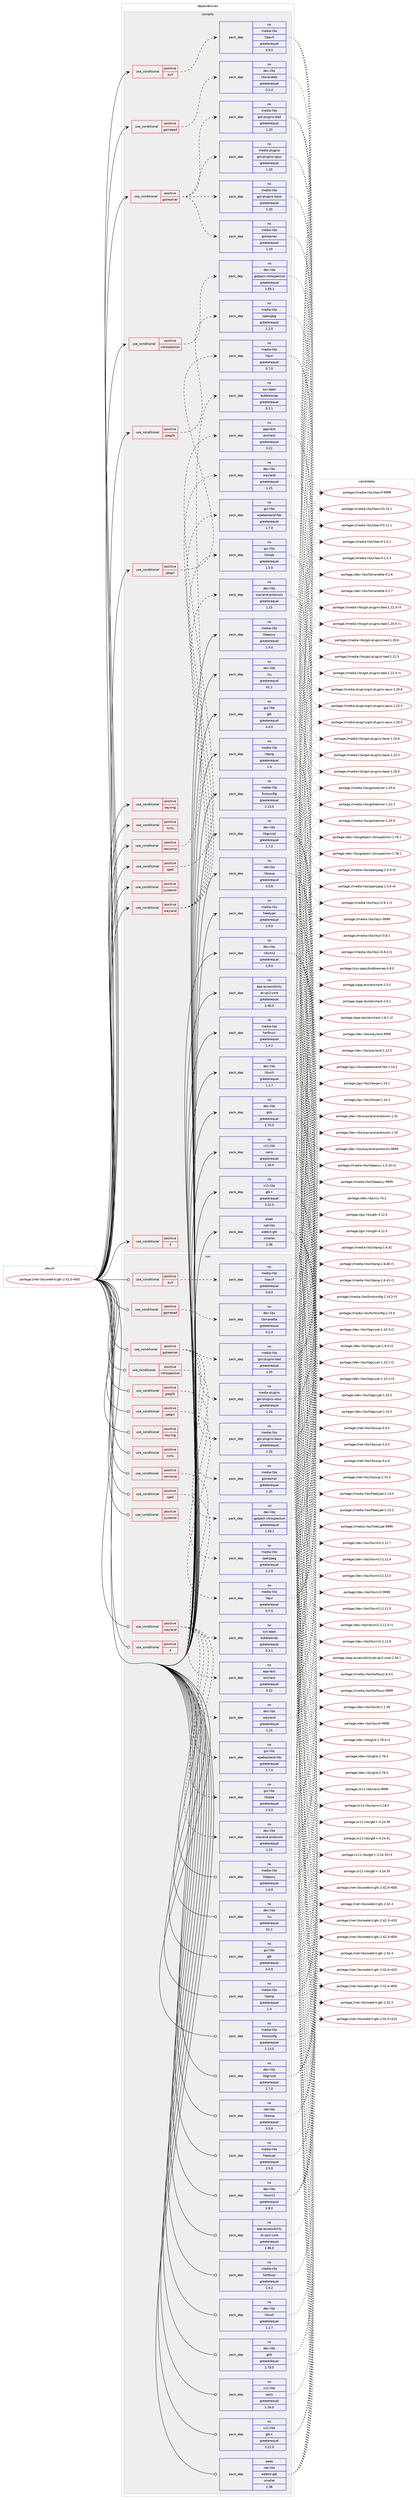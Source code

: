 digraph prolog {

# *************
# Graph options
# *************

newrank=true;
concentrate=true;
compound=true;
graph [rankdir=LR,fontname=Helvetica,fontsize=10,ranksep=1.5];#, ranksep=2.5, nodesep=0.2];
edge  [arrowhead=vee];
node  [fontname=Helvetica,fontsize=10];

# **********
# The ebuild
# **********

subgraph cluster_leftcol {
color=gray;
rank=same;
label=<<i>ebuild</i>>;
id [label="portage://net-libs/webkit-gtk-2.42.5-r600", color=red, width=4, href="../net-libs/webkit-gtk-2.42.5-r600.svg"];
}

# ****************
# The dependencies
# ****************

subgraph cluster_midcol {
color=gray;
label=<<i>dependencies</i>>;
subgraph cluster_compile {
fillcolor="#eeeeee";
style=filled;
label=<<i>compile</i>>;
subgraph cond3848 {
dependency6302 [label=<<TABLE BORDER="0" CELLBORDER="1" CELLSPACING="0" CELLPADDING="4"><TR><TD ROWSPAN="3" CELLPADDING="10">use_conditional</TD></TR><TR><TD>positive</TD></TR><TR><TD>X</TD></TR></TABLE>>, shape=none, color=red];
# *** BEGIN UNKNOWN DEPENDENCY TYPE (TODO) ***
# dependency6302 -> package_dependency(portage://net-libs/webkit-gtk-2.42.5-r600,install,no,x11-libs,libX11,none,[,,],[],[])
# *** END UNKNOWN DEPENDENCY TYPE (TODO) ***

# *** BEGIN UNKNOWN DEPENDENCY TYPE (TODO) ***
# dependency6302 -> package_dependency(portage://net-libs/webkit-gtk-2.42.5-r600,install,no,x11-libs,libXcomposite,none,[,,],[],[])
# *** END UNKNOWN DEPENDENCY TYPE (TODO) ***

# *** BEGIN UNKNOWN DEPENDENCY TYPE (TODO) ***
# dependency6302 -> package_dependency(portage://net-libs/webkit-gtk-2.42.5-r600,install,no,x11-libs,libXdamage,none,[,,],[],[])
# *** END UNKNOWN DEPENDENCY TYPE (TODO) ***

# *** BEGIN UNKNOWN DEPENDENCY TYPE (TODO) ***
# dependency6302 -> package_dependency(portage://net-libs/webkit-gtk-2.42.5-r600,install,no,x11-libs,libXrender,none,[,,],[],[])
# *** END UNKNOWN DEPENDENCY TYPE (TODO) ***

# *** BEGIN UNKNOWN DEPENDENCY TYPE (TODO) ***
# dependency6302 -> package_dependency(portage://net-libs/webkit-gtk-2.42.5-r600,install,no,x11-libs,libXt,none,[,,],[],[])
# *** END UNKNOWN DEPENDENCY TYPE (TODO) ***

}
id:e -> dependency6302:w [weight=20,style="solid",arrowhead="vee"];
subgraph cond3849 {
dependency6303 [label=<<TABLE BORDER="0" CELLBORDER="1" CELLSPACING="0" CELLPADDING="4"><TR><TD ROWSPAN="3" CELLPADDING="10">use_conditional</TD></TR><TR><TD>positive</TD></TR><TR><TD>avif</TD></TR></TABLE>>, shape=none, color=red];
subgraph pack2390 {
dependency6304 [label=<<TABLE BORDER="0" CELLBORDER="1" CELLSPACING="0" CELLPADDING="4" WIDTH="220"><TR><TD ROWSPAN="6" CELLPADDING="30">pack_dep</TD></TR><TR><TD WIDTH="110">no</TD></TR><TR><TD>media-libs</TD></TR><TR><TD>libavif</TD></TR><TR><TD>greaterequal</TD></TR><TR><TD>0.9.0</TD></TR></TABLE>>, shape=none, color=blue];
}
dependency6303:e -> dependency6304:w [weight=20,style="dashed",arrowhead="vee"];
}
id:e -> dependency6303:w [weight=20,style="solid",arrowhead="vee"];
subgraph cond3850 {
dependency6305 [label=<<TABLE BORDER="0" CELLBORDER="1" CELLSPACING="0" CELLPADDING="4"><TR><TD ROWSPAN="3" CELLPADDING="10">use_conditional</TD></TR><TR><TD>positive</TD></TR><TR><TD>gamepad</TD></TR></TABLE>>, shape=none, color=red];
subgraph pack2391 {
dependency6306 [label=<<TABLE BORDER="0" CELLBORDER="1" CELLSPACING="0" CELLPADDING="4" WIDTH="220"><TR><TD ROWSPAN="6" CELLPADDING="30">pack_dep</TD></TR><TR><TD WIDTH="110">no</TD></TR><TR><TD>dev-libs</TD></TR><TR><TD>libmanette</TD></TR><TR><TD>greaterequal</TD></TR><TR><TD>0.2.4</TD></TR></TABLE>>, shape=none, color=blue];
}
dependency6305:e -> dependency6306:w [weight=20,style="dashed",arrowhead="vee"];
}
id:e -> dependency6305:w [weight=20,style="solid",arrowhead="vee"];
subgraph cond3851 {
dependency6307 [label=<<TABLE BORDER="0" CELLBORDER="1" CELLSPACING="0" CELLPADDING="4"><TR><TD ROWSPAN="3" CELLPADDING="10">use_conditional</TD></TR><TR><TD>positive</TD></TR><TR><TD>gstreamer</TD></TR></TABLE>>, shape=none, color=red];
subgraph pack2392 {
dependency6308 [label=<<TABLE BORDER="0" CELLBORDER="1" CELLSPACING="0" CELLPADDING="4" WIDTH="220"><TR><TD ROWSPAN="6" CELLPADDING="30">pack_dep</TD></TR><TR><TD WIDTH="110">no</TD></TR><TR><TD>media-libs</TD></TR><TR><TD>gstreamer</TD></TR><TR><TD>greaterequal</TD></TR><TR><TD>1.20</TD></TR></TABLE>>, shape=none, color=blue];
}
dependency6307:e -> dependency6308:w [weight=20,style="dashed",arrowhead="vee"];
subgraph pack2393 {
dependency6309 [label=<<TABLE BORDER="0" CELLBORDER="1" CELLSPACING="0" CELLPADDING="4" WIDTH="220"><TR><TD ROWSPAN="6" CELLPADDING="30">pack_dep</TD></TR><TR><TD WIDTH="110">no</TD></TR><TR><TD>media-libs</TD></TR><TR><TD>gst-plugins-base</TD></TR><TR><TD>greaterequal</TD></TR><TR><TD>1.20</TD></TR></TABLE>>, shape=none, color=blue];
}
dependency6307:e -> dependency6309:w [weight=20,style="dashed",arrowhead="vee"];
# *** BEGIN UNKNOWN DEPENDENCY TYPE (TODO) ***
# dependency6307 -> package_dependency(portage://net-libs/webkit-gtk-2.42.5-r600,install,no,media-libs,gst-plugins-base,none,[,,],[slot(1.0)],[use(enable(opengl),none)])
# *** END UNKNOWN DEPENDENCY TYPE (TODO) ***

subgraph pack2394 {
dependency6310 [label=<<TABLE BORDER="0" CELLBORDER="1" CELLSPACING="0" CELLPADDING="4" WIDTH="220"><TR><TD ROWSPAN="6" CELLPADDING="30">pack_dep</TD></TR><TR><TD WIDTH="110">no</TD></TR><TR><TD>media-plugins</TD></TR><TR><TD>gst-plugins-opus</TD></TR><TR><TD>greaterequal</TD></TR><TR><TD>1.20</TD></TR></TABLE>>, shape=none, color=blue];
}
dependency6307:e -> dependency6310:w [weight=20,style="dashed",arrowhead="vee"];
subgraph pack2395 {
dependency6311 [label=<<TABLE BORDER="0" CELLBORDER="1" CELLSPACING="0" CELLPADDING="4" WIDTH="220"><TR><TD ROWSPAN="6" CELLPADDING="30">pack_dep</TD></TR><TR><TD WIDTH="110">no</TD></TR><TR><TD>media-libs</TD></TR><TR><TD>gst-plugins-bad</TD></TR><TR><TD>greaterequal</TD></TR><TR><TD>1.20</TD></TR></TABLE>>, shape=none, color=blue];
}
dependency6307:e -> dependency6311:w [weight=20,style="dashed",arrowhead="vee"];
}
id:e -> dependency6307:w [weight=20,style="solid",arrowhead="vee"];
subgraph cond3852 {
dependency6312 [label=<<TABLE BORDER="0" CELLBORDER="1" CELLSPACING="0" CELLPADDING="4"><TR><TD ROWSPAN="3" CELLPADDING="10">use_conditional</TD></TR><TR><TD>positive</TD></TR><TR><TD>introspection</TD></TR></TABLE>>, shape=none, color=red];
subgraph pack2396 {
dependency6313 [label=<<TABLE BORDER="0" CELLBORDER="1" CELLSPACING="0" CELLPADDING="4" WIDTH="220"><TR><TD ROWSPAN="6" CELLPADDING="30">pack_dep</TD></TR><TR><TD WIDTH="110">no</TD></TR><TR><TD>dev-libs</TD></TR><TR><TD>gobject-introspection</TD></TR><TR><TD>greaterequal</TD></TR><TR><TD>1.59.1</TD></TR></TABLE>>, shape=none, color=blue];
}
dependency6312:e -> dependency6313:w [weight=20,style="dashed",arrowhead="vee"];
}
id:e -> dependency6312:w [weight=20,style="solid",arrowhead="vee"];
subgraph cond3853 {
dependency6314 [label=<<TABLE BORDER="0" CELLBORDER="1" CELLSPACING="0" CELLPADDING="4"><TR><TD ROWSPAN="3" CELLPADDING="10">use_conditional</TD></TR><TR><TD>positive</TD></TR><TR><TD>jpeg2k</TD></TR></TABLE>>, shape=none, color=red];
subgraph pack2397 {
dependency6315 [label=<<TABLE BORDER="0" CELLBORDER="1" CELLSPACING="0" CELLPADDING="4" WIDTH="220"><TR><TD ROWSPAN="6" CELLPADDING="30">pack_dep</TD></TR><TR><TD WIDTH="110">no</TD></TR><TR><TD>media-libs</TD></TR><TR><TD>openjpeg</TD></TR><TR><TD>greaterequal</TD></TR><TR><TD>2.2.0</TD></TR></TABLE>>, shape=none, color=blue];
}
dependency6314:e -> dependency6315:w [weight=20,style="dashed",arrowhead="vee"];
}
id:e -> dependency6314:w [weight=20,style="solid",arrowhead="vee"];
subgraph cond3854 {
dependency6316 [label=<<TABLE BORDER="0" CELLBORDER="1" CELLSPACING="0" CELLPADDING="4"><TR><TD ROWSPAN="3" CELLPADDING="10">use_conditional</TD></TR><TR><TD>positive</TD></TR><TR><TD>jpegxl</TD></TR></TABLE>>, shape=none, color=red];
subgraph pack2398 {
dependency6317 [label=<<TABLE BORDER="0" CELLBORDER="1" CELLSPACING="0" CELLPADDING="4" WIDTH="220"><TR><TD ROWSPAN="6" CELLPADDING="30">pack_dep</TD></TR><TR><TD WIDTH="110">no</TD></TR><TR><TD>media-libs</TD></TR><TR><TD>libjxl</TD></TR><TR><TD>greaterequal</TD></TR><TR><TD>0.7.0</TD></TR></TABLE>>, shape=none, color=blue];
}
dependency6316:e -> dependency6317:w [weight=20,style="dashed",arrowhead="vee"];
}
id:e -> dependency6316:w [weight=20,style="solid",arrowhead="vee"];
subgraph cond3855 {
dependency6318 [label=<<TABLE BORDER="0" CELLBORDER="1" CELLSPACING="0" CELLPADDING="4"><TR><TD ROWSPAN="3" CELLPADDING="10">use_conditional</TD></TR><TR><TD>positive</TD></TR><TR><TD>keyring</TD></TR></TABLE>>, shape=none, color=red];
# *** BEGIN UNKNOWN DEPENDENCY TYPE (TODO) ***
# dependency6318 -> package_dependency(portage://net-libs/webkit-gtk-2.42.5-r600,install,no,app-crypt,libsecret,none,[,,],[],[])
# *** END UNKNOWN DEPENDENCY TYPE (TODO) ***

}
id:e -> dependency6318:w [weight=20,style="solid",arrowhead="vee"];
subgraph cond3856 {
dependency6319 [label=<<TABLE BORDER="0" CELLBORDER="1" CELLSPACING="0" CELLPADDING="4"><TR><TD ROWSPAN="3" CELLPADDING="10">use_conditional</TD></TR><TR><TD>positive</TD></TR><TR><TD>lcms</TD></TR></TABLE>>, shape=none, color=red];
# *** BEGIN UNKNOWN DEPENDENCY TYPE (TODO) ***
# dependency6319 -> package_dependency(portage://net-libs/webkit-gtk-2.42.5-r600,install,no,media-libs,lcms,none,[,,],[slot(2)],[])
# *** END UNKNOWN DEPENDENCY TYPE (TODO) ***

}
id:e -> dependency6319:w [weight=20,style="solid",arrowhead="vee"];
subgraph cond3857 {
dependency6320 [label=<<TABLE BORDER="0" CELLBORDER="1" CELLSPACING="0" CELLPADDING="4"><TR><TD ROWSPAN="3" CELLPADDING="10">use_conditional</TD></TR><TR><TD>positive</TD></TR><TR><TD>seccomp</TD></TR></TABLE>>, shape=none, color=red];
subgraph pack2399 {
dependency6321 [label=<<TABLE BORDER="0" CELLBORDER="1" CELLSPACING="0" CELLPADDING="4" WIDTH="220"><TR><TD ROWSPAN="6" CELLPADDING="30">pack_dep</TD></TR><TR><TD WIDTH="110">no</TD></TR><TR><TD>sys-apps</TD></TR><TR><TD>bubblewrap</TD></TR><TR><TD>greaterequal</TD></TR><TR><TD>0.3.1</TD></TR></TABLE>>, shape=none, color=blue];
}
dependency6320:e -> dependency6321:w [weight=20,style="dashed",arrowhead="vee"];
# *** BEGIN UNKNOWN DEPENDENCY TYPE (TODO) ***
# dependency6320 -> package_dependency(portage://net-libs/webkit-gtk-2.42.5-r600,install,no,sys-libs,libseccomp,none,[,,],[],[])
# *** END UNKNOWN DEPENDENCY TYPE (TODO) ***

# *** BEGIN UNKNOWN DEPENDENCY TYPE (TODO) ***
# dependency6320 -> package_dependency(portage://net-libs/webkit-gtk-2.42.5-r600,install,no,sys-apps,xdg-dbus-proxy,none,[,,],[],[])
# *** END UNKNOWN DEPENDENCY TYPE (TODO) ***

}
id:e -> dependency6320:w [weight=20,style="solid",arrowhead="vee"];
subgraph cond3858 {
dependency6322 [label=<<TABLE BORDER="0" CELLBORDER="1" CELLSPACING="0" CELLPADDING="4"><TR><TD ROWSPAN="3" CELLPADDING="10">use_conditional</TD></TR><TR><TD>positive</TD></TR><TR><TD>spell</TD></TR></TABLE>>, shape=none, color=red];
subgraph pack2400 {
dependency6323 [label=<<TABLE BORDER="0" CELLBORDER="1" CELLSPACING="0" CELLPADDING="4" WIDTH="220"><TR><TD ROWSPAN="6" CELLPADDING="30">pack_dep</TD></TR><TR><TD WIDTH="110">no</TD></TR><TR><TD>app-text</TD></TR><TR><TD>enchant</TD></TR><TR><TD>greaterequal</TD></TR><TR><TD>0.22</TD></TR></TABLE>>, shape=none, color=blue];
}
dependency6322:e -> dependency6323:w [weight=20,style="dashed",arrowhead="vee"];
}
id:e -> dependency6322:w [weight=20,style="solid",arrowhead="vee"];
subgraph cond3859 {
dependency6324 [label=<<TABLE BORDER="0" CELLBORDER="1" CELLSPACING="0" CELLPADDING="4"><TR><TD ROWSPAN="3" CELLPADDING="10">use_conditional</TD></TR><TR><TD>positive</TD></TR><TR><TD>systemd</TD></TR></TABLE>>, shape=none, color=red];
# *** BEGIN UNKNOWN DEPENDENCY TYPE (TODO) ***
# dependency6324 -> package_dependency(portage://net-libs/webkit-gtk-2.42.5-r600,install,no,sys-apps,systemd,none,[,,],any_same_slot,[])
# *** END UNKNOWN DEPENDENCY TYPE (TODO) ***

}
id:e -> dependency6324:w [weight=20,style="solid",arrowhead="vee"];
subgraph cond3860 {
dependency6325 [label=<<TABLE BORDER="0" CELLBORDER="1" CELLSPACING="0" CELLPADDING="4"><TR><TD ROWSPAN="3" CELLPADDING="10">use_conditional</TD></TR><TR><TD>positive</TD></TR><TR><TD>wayland</TD></TR></TABLE>>, shape=none, color=red];
subgraph pack2401 {
dependency6326 [label=<<TABLE BORDER="0" CELLBORDER="1" CELLSPACING="0" CELLPADDING="4" WIDTH="220"><TR><TD ROWSPAN="6" CELLPADDING="30">pack_dep</TD></TR><TR><TD WIDTH="110">no</TD></TR><TR><TD>dev-libs</TD></TR><TR><TD>wayland</TD></TR><TR><TD>greaterequal</TD></TR><TR><TD>1.15</TD></TR></TABLE>>, shape=none, color=blue];
}
dependency6325:e -> dependency6326:w [weight=20,style="dashed",arrowhead="vee"];
subgraph pack2402 {
dependency6327 [label=<<TABLE BORDER="0" CELLBORDER="1" CELLSPACING="0" CELLPADDING="4" WIDTH="220"><TR><TD ROWSPAN="6" CELLPADDING="30">pack_dep</TD></TR><TR><TD WIDTH="110">no</TD></TR><TR><TD>dev-libs</TD></TR><TR><TD>wayland-protocols</TD></TR><TR><TD>greaterequal</TD></TR><TR><TD>1.15</TD></TR></TABLE>>, shape=none, color=blue];
}
dependency6325:e -> dependency6327:w [weight=20,style="dashed",arrowhead="vee"];
subgraph pack2403 {
dependency6328 [label=<<TABLE BORDER="0" CELLBORDER="1" CELLSPACING="0" CELLPADDING="4" WIDTH="220"><TR><TD ROWSPAN="6" CELLPADDING="30">pack_dep</TD></TR><TR><TD WIDTH="110">no</TD></TR><TR><TD>gui-libs</TD></TR><TR><TD>libwpe</TD></TR><TR><TD>greaterequal</TD></TR><TR><TD>1.5.0</TD></TR></TABLE>>, shape=none, color=blue];
}
dependency6325:e -> dependency6328:w [weight=20,style="dashed",arrowhead="vee"];
subgraph pack2404 {
dependency6329 [label=<<TABLE BORDER="0" CELLBORDER="1" CELLSPACING="0" CELLPADDING="4" WIDTH="220"><TR><TD ROWSPAN="6" CELLPADDING="30">pack_dep</TD></TR><TR><TD WIDTH="110">no</TD></TR><TR><TD>gui-libs</TD></TR><TR><TD>wpebackend-fdo</TD></TR><TR><TD>greaterequal</TD></TR><TR><TD>1.7.0</TD></TR></TABLE>>, shape=none, color=blue];
}
dependency6325:e -> dependency6329:w [weight=20,style="dashed",arrowhead="vee"];
}
id:e -> dependency6325:w [weight=20,style="solid",arrowhead="vee"];
subgraph pack2405 {
dependency6330 [label=<<TABLE BORDER="0" CELLBORDER="1" CELLSPACING="0" CELLPADDING="4" WIDTH="220"><TR><TD ROWSPAN="6" CELLPADDING="30">pack_dep</TD></TR><TR><TD WIDTH="110">no</TD></TR><TR><TD>app-accessibility</TD></TR><TR><TD>at-spi2-core</TD></TR><TR><TD>greaterequal</TD></TR><TR><TD>2.46.0</TD></TR></TABLE>>, shape=none, color=blue];
}
id:e -> dependency6330:w [weight=20,style="solid",arrowhead="vee"];
# *** BEGIN UNKNOWN DEPENDENCY TYPE (TODO) ***
# id -> package_dependency(portage://net-libs/webkit-gtk-2.42.5-r600,install,no,dev-db,sqlite,none,[,,],[slot(3)],[])
# *** END UNKNOWN DEPENDENCY TYPE (TODO) ***

subgraph pack2406 {
dependency6331 [label=<<TABLE BORDER="0" CELLBORDER="1" CELLSPACING="0" CELLPADDING="4" WIDTH="220"><TR><TD ROWSPAN="6" CELLPADDING="30">pack_dep</TD></TR><TR><TD WIDTH="110">no</TD></TR><TR><TD>dev-libs</TD></TR><TR><TD>glib</TD></TR><TR><TD>greaterequal</TD></TR><TR><TD>2.70.0</TD></TR></TABLE>>, shape=none, color=blue];
}
id:e -> dependency6331:w [weight=20,style="solid",arrowhead="vee"];
# *** BEGIN UNKNOWN DEPENDENCY TYPE (TODO) ***
# id -> package_dependency(portage://net-libs/webkit-gtk-2.42.5-r600,install,no,dev-libs,hyphen,none,[,,],[],[])
# *** END UNKNOWN DEPENDENCY TYPE (TODO) ***

subgraph pack2407 {
dependency6332 [label=<<TABLE BORDER="0" CELLBORDER="1" CELLSPACING="0" CELLPADDING="4" WIDTH="220"><TR><TD ROWSPAN="6" CELLPADDING="30">pack_dep</TD></TR><TR><TD WIDTH="110">no</TD></TR><TR><TD>dev-libs</TD></TR><TR><TD>icu</TD></TR><TR><TD>greaterequal</TD></TR><TR><TD>61.2</TD></TR></TABLE>>, shape=none, color=blue];
}
id:e -> dependency6332:w [weight=20,style="solid",arrowhead="vee"];
subgraph pack2408 {
dependency6333 [label=<<TABLE BORDER="0" CELLBORDER="1" CELLSPACING="0" CELLPADDING="4" WIDTH="220"><TR><TD ROWSPAN="6" CELLPADDING="30">pack_dep</TD></TR><TR><TD WIDTH="110">no</TD></TR><TR><TD>dev-libs</TD></TR><TR><TD>libgcrypt</TD></TR><TR><TD>greaterequal</TD></TR><TR><TD>1.7.0</TD></TR></TABLE>>, shape=none, color=blue];
}
id:e -> dependency6333:w [weight=20,style="solid",arrowhead="vee"];
# *** BEGIN UNKNOWN DEPENDENCY TYPE (TODO) ***
# id -> package_dependency(portage://net-libs/webkit-gtk-2.42.5-r600,install,no,dev-libs,libtasn1,none,[,,],any_same_slot,[])
# *** END UNKNOWN DEPENDENCY TYPE (TODO) ***

subgraph pack2409 {
dependency6334 [label=<<TABLE BORDER="0" CELLBORDER="1" CELLSPACING="0" CELLPADDING="4" WIDTH="220"><TR><TD ROWSPAN="6" CELLPADDING="30">pack_dep</TD></TR><TR><TD WIDTH="110">no</TD></TR><TR><TD>dev-libs</TD></TR><TR><TD>libxml2</TD></TR><TR><TD>greaterequal</TD></TR><TR><TD>2.8.0</TD></TR></TABLE>>, shape=none, color=blue];
}
id:e -> dependency6334:w [weight=20,style="solid",arrowhead="vee"];
subgraph pack2410 {
dependency6335 [label=<<TABLE BORDER="0" CELLBORDER="1" CELLSPACING="0" CELLPADDING="4" WIDTH="220"><TR><TD ROWSPAN="6" CELLPADDING="30">pack_dep</TD></TR><TR><TD WIDTH="110">no</TD></TR><TR><TD>dev-libs</TD></TR><TR><TD>libxslt</TD></TR><TR><TD>greaterequal</TD></TR><TR><TD>1.1.7</TD></TR></TABLE>>, shape=none, color=blue];
}
id:e -> dependency6335:w [weight=20,style="solid",arrowhead="vee"];
subgraph pack2411 {
dependency6336 [label=<<TABLE BORDER="0" CELLBORDER="1" CELLSPACING="0" CELLPADDING="4" WIDTH="220"><TR><TD ROWSPAN="6" CELLPADDING="30">pack_dep</TD></TR><TR><TD WIDTH="110">no</TD></TR><TR><TD>gui-libs</TD></TR><TR><TD>gtk</TD></TR><TR><TD>greaterequal</TD></TR><TR><TD>4.4.0</TD></TR></TABLE>>, shape=none, color=blue];
}
id:e -> dependency6336:w [weight=20,style="solid",arrowhead="vee"];
subgraph pack2412 {
dependency6337 [label=<<TABLE BORDER="0" CELLBORDER="1" CELLSPACING="0" CELLPADDING="4" WIDTH="220"><TR><TD ROWSPAN="6" CELLPADDING="30">pack_dep</TD></TR><TR><TD WIDTH="110">no</TD></TR><TR><TD>media-libs</TD></TR><TR><TD>fontconfig</TD></TR><TR><TD>greaterequal</TD></TR><TR><TD>2.13.0</TD></TR></TABLE>>, shape=none, color=blue];
}
id:e -> dependency6337:w [weight=20,style="solid",arrowhead="vee"];
subgraph pack2413 {
dependency6338 [label=<<TABLE BORDER="0" CELLBORDER="1" CELLSPACING="0" CELLPADDING="4" WIDTH="220"><TR><TD ROWSPAN="6" CELLPADDING="30">pack_dep</TD></TR><TR><TD WIDTH="110">no</TD></TR><TR><TD>media-libs</TD></TR><TR><TD>freetype</TD></TR><TR><TD>greaterequal</TD></TR><TR><TD>2.9.0</TD></TR></TABLE>>, shape=none, color=blue];
}
id:e -> dependency6338:w [weight=20,style="solid",arrowhead="vee"];
subgraph pack2414 {
dependency6339 [label=<<TABLE BORDER="0" CELLBORDER="1" CELLSPACING="0" CELLPADDING="4" WIDTH="220"><TR><TD ROWSPAN="6" CELLPADDING="30">pack_dep</TD></TR><TR><TD WIDTH="110">no</TD></TR><TR><TD>media-libs</TD></TR><TR><TD>harfbuzz</TD></TR><TR><TD>greaterequal</TD></TR><TR><TD>1.4.2</TD></TR></TABLE>>, shape=none, color=blue];
}
id:e -> dependency6339:w [weight=20,style="solid",arrowhead="vee"];
subgraph pack2415 {
dependency6340 [label=<<TABLE BORDER="0" CELLBORDER="1" CELLSPACING="0" CELLPADDING="4" WIDTH="220"><TR><TD ROWSPAN="6" CELLPADDING="30">pack_dep</TD></TR><TR><TD WIDTH="110">no</TD></TR><TR><TD>media-libs</TD></TR><TR><TD>libepoxy</TD></TR><TR><TD>greaterequal</TD></TR><TR><TD>1.4.0</TD></TR></TABLE>>, shape=none, color=blue];
}
id:e -> dependency6340:w [weight=20,style="solid",arrowhead="vee"];
# *** BEGIN UNKNOWN DEPENDENCY TYPE (TODO) ***
# id -> package_dependency(portage://net-libs/webkit-gtk-2.42.5-r600,install,no,media-libs,libglvnd,none,[,,],[],[])
# *** END UNKNOWN DEPENDENCY TYPE (TODO) ***

# *** BEGIN UNKNOWN DEPENDENCY TYPE (TODO) ***
# id -> package_dependency(portage://net-libs/webkit-gtk-2.42.5-r600,install,no,media-libs,libjpeg-turbo,none,[,,],[slot(0),equal],[])
# *** END UNKNOWN DEPENDENCY TYPE (TODO) ***

subgraph pack2416 {
dependency6341 [label=<<TABLE BORDER="0" CELLBORDER="1" CELLSPACING="0" CELLPADDING="4" WIDTH="220"><TR><TD ROWSPAN="6" CELLPADDING="30">pack_dep</TD></TR><TR><TD WIDTH="110">no</TD></TR><TR><TD>media-libs</TD></TR><TR><TD>libpng</TD></TR><TR><TD>greaterequal</TD></TR><TR><TD>1.4</TD></TR></TABLE>>, shape=none, color=blue];
}
id:e -> dependency6341:w [weight=20,style="solid",arrowhead="vee"];
# *** BEGIN UNKNOWN DEPENDENCY TYPE (TODO) ***
# id -> package_dependency(portage://net-libs/webkit-gtk-2.42.5-r600,install,no,media-libs,libwebp,none,[,,],any_same_slot,[])
# *** END UNKNOWN DEPENDENCY TYPE (TODO) ***

# *** BEGIN UNKNOWN DEPENDENCY TYPE (TODO) ***
# id -> package_dependency(portage://net-libs/webkit-gtk-2.42.5-r600,install,no,media-libs,mesa,none,[,,],[],[])
# *** END UNKNOWN DEPENDENCY TYPE (TODO) ***

# *** BEGIN UNKNOWN DEPENDENCY TYPE (TODO) ***
# id -> package_dependency(portage://net-libs/webkit-gtk-2.42.5-r600,install,no,media-libs,woff2,none,[,,],[],[])
# *** END UNKNOWN DEPENDENCY TYPE (TODO) ***

subgraph pack2417 {
dependency6342 [label=<<TABLE BORDER="0" CELLBORDER="1" CELLSPACING="0" CELLPADDING="4" WIDTH="220"><TR><TD ROWSPAN="6" CELLPADDING="30">pack_dep</TD></TR><TR><TD WIDTH="110">no</TD></TR><TR><TD>net-libs</TD></TR><TR><TD>libsoup</TD></TR><TR><TD>greaterequal</TD></TR><TR><TD>3.0.8</TD></TR></TABLE>>, shape=none, color=blue];
}
id:e -> dependency6342:w [weight=20,style="solid",arrowhead="vee"];
# *** BEGIN UNKNOWN DEPENDENCY TYPE (TODO) ***
# id -> package_dependency(portage://net-libs/webkit-gtk-2.42.5-r600,install,no,sys-libs,zlib,none,[,,],[slot(0)],[])
# *** END UNKNOWN DEPENDENCY TYPE (TODO) ***

subgraph pack2418 {
dependency6343 [label=<<TABLE BORDER="0" CELLBORDER="1" CELLSPACING="0" CELLPADDING="4" WIDTH="220"><TR><TD ROWSPAN="6" CELLPADDING="30">pack_dep</TD></TR><TR><TD WIDTH="110">no</TD></TR><TR><TD>x11-libs</TD></TR><TR><TD>cairo</TD></TR><TR><TD>greaterequal</TD></TR><TR><TD>1.16.0</TD></TR></TABLE>>, shape=none, color=blue];
}
id:e -> dependency6343:w [weight=20,style="solid",arrowhead="vee"];
subgraph pack2419 {
dependency6344 [label=<<TABLE BORDER="0" CELLBORDER="1" CELLSPACING="0" CELLPADDING="4" WIDTH="220"><TR><TD ROWSPAN="6" CELLPADDING="30">pack_dep</TD></TR><TR><TD WIDTH="110">no</TD></TR><TR><TD>x11-libs</TD></TR><TR><TD>gtk+</TD></TR><TR><TD>greaterequal</TD></TR><TR><TD>3.22.0</TD></TR></TABLE>>, shape=none, color=blue];
}
id:e -> dependency6344:w [weight=20,style="solid",arrowhead="vee"];
subgraph pack2420 {
dependency6345 [label=<<TABLE BORDER="0" CELLBORDER="1" CELLSPACING="0" CELLPADDING="4" WIDTH="220"><TR><TD ROWSPAN="6" CELLPADDING="30">pack_dep</TD></TR><TR><TD WIDTH="110">weak</TD></TR><TR><TD>net-libs</TD></TR><TR><TD>webkit-gtk</TD></TR><TR><TD>smaller</TD></TR><TR><TD>2.38</TD></TR></TABLE>>, shape=none, color=blue];
}
id:e -> dependency6345:w [weight=20,style="solid",arrowhead="vee"];
}
subgraph cluster_compileandrun {
fillcolor="#eeeeee";
style=filled;
label=<<i>compile and run</i>>;
}
subgraph cluster_run {
fillcolor="#eeeeee";
style=filled;
label=<<i>run</i>>;
subgraph cond3861 {
dependency6346 [label=<<TABLE BORDER="0" CELLBORDER="1" CELLSPACING="0" CELLPADDING="4"><TR><TD ROWSPAN="3" CELLPADDING="10">use_conditional</TD></TR><TR><TD>positive</TD></TR><TR><TD>X</TD></TR></TABLE>>, shape=none, color=red];
# *** BEGIN UNKNOWN DEPENDENCY TYPE (TODO) ***
# dependency6346 -> package_dependency(portage://net-libs/webkit-gtk-2.42.5-r600,run,no,x11-libs,libX11,none,[,,],[],[])
# *** END UNKNOWN DEPENDENCY TYPE (TODO) ***

# *** BEGIN UNKNOWN DEPENDENCY TYPE (TODO) ***
# dependency6346 -> package_dependency(portage://net-libs/webkit-gtk-2.42.5-r600,run,no,x11-libs,libXcomposite,none,[,,],[],[])
# *** END UNKNOWN DEPENDENCY TYPE (TODO) ***

# *** BEGIN UNKNOWN DEPENDENCY TYPE (TODO) ***
# dependency6346 -> package_dependency(portage://net-libs/webkit-gtk-2.42.5-r600,run,no,x11-libs,libXdamage,none,[,,],[],[])
# *** END UNKNOWN DEPENDENCY TYPE (TODO) ***

# *** BEGIN UNKNOWN DEPENDENCY TYPE (TODO) ***
# dependency6346 -> package_dependency(portage://net-libs/webkit-gtk-2.42.5-r600,run,no,x11-libs,libXrender,none,[,,],[],[])
# *** END UNKNOWN DEPENDENCY TYPE (TODO) ***

# *** BEGIN UNKNOWN DEPENDENCY TYPE (TODO) ***
# dependency6346 -> package_dependency(portage://net-libs/webkit-gtk-2.42.5-r600,run,no,x11-libs,libXt,none,[,,],[],[])
# *** END UNKNOWN DEPENDENCY TYPE (TODO) ***

}
id:e -> dependency6346:w [weight=20,style="solid",arrowhead="odot"];
subgraph cond3862 {
dependency6347 [label=<<TABLE BORDER="0" CELLBORDER="1" CELLSPACING="0" CELLPADDING="4"><TR><TD ROWSPAN="3" CELLPADDING="10">use_conditional</TD></TR><TR><TD>positive</TD></TR><TR><TD>avif</TD></TR></TABLE>>, shape=none, color=red];
subgraph pack2421 {
dependency6348 [label=<<TABLE BORDER="0" CELLBORDER="1" CELLSPACING="0" CELLPADDING="4" WIDTH="220"><TR><TD ROWSPAN="6" CELLPADDING="30">pack_dep</TD></TR><TR><TD WIDTH="110">no</TD></TR><TR><TD>media-libs</TD></TR><TR><TD>libavif</TD></TR><TR><TD>greaterequal</TD></TR><TR><TD>0.9.0</TD></TR></TABLE>>, shape=none, color=blue];
}
dependency6347:e -> dependency6348:w [weight=20,style="dashed",arrowhead="vee"];
}
id:e -> dependency6347:w [weight=20,style="solid",arrowhead="odot"];
subgraph cond3863 {
dependency6349 [label=<<TABLE BORDER="0" CELLBORDER="1" CELLSPACING="0" CELLPADDING="4"><TR><TD ROWSPAN="3" CELLPADDING="10">use_conditional</TD></TR><TR><TD>positive</TD></TR><TR><TD>gamepad</TD></TR></TABLE>>, shape=none, color=red];
subgraph pack2422 {
dependency6350 [label=<<TABLE BORDER="0" CELLBORDER="1" CELLSPACING="0" CELLPADDING="4" WIDTH="220"><TR><TD ROWSPAN="6" CELLPADDING="30">pack_dep</TD></TR><TR><TD WIDTH="110">no</TD></TR><TR><TD>dev-libs</TD></TR><TR><TD>libmanette</TD></TR><TR><TD>greaterequal</TD></TR><TR><TD>0.2.4</TD></TR></TABLE>>, shape=none, color=blue];
}
dependency6349:e -> dependency6350:w [weight=20,style="dashed",arrowhead="vee"];
}
id:e -> dependency6349:w [weight=20,style="solid",arrowhead="odot"];
subgraph cond3864 {
dependency6351 [label=<<TABLE BORDER="0" CELLBORDER="1" CELLSPACING="0" CELLPADDING="4"><TR><TD ROWSPAN="3" CELLPADDING="10">use_conditional</TD></TR><TR><TD>positive</TD></TR><TR><TD>gstreamer</TD></TR></TABLE>>, shape=none, color=red];
subgraph pack2423 {
dependency6352 [label=<<TABLE BORDER="0" CELLBORDER="1" CELLSPACING="0" CELLPADDING="4" WIDTH="220"><TR><TD ROWSPAN="6" CELLPADDING="30">pack_dep</TD></TR><TR><TD WIDTH="110">no</TD></TR><TR><TD>media-libs</TD></TR><TR><TD>gstreamer</TD></TR><TR><TD>greaterequal</TD></TR><TR><TD>1.20</TD></TR></TABLE>>, shape=none, color=blue];
}
dependency6351:e -> dependency6352:w [weight=20,style="dashed",arrowhead="vee"];
subgraph pack2424 {
dependency6353 [label=<<TABLE BORDER="0" CELLBORDER="1" CELLSPACING="0" CELLPADDING="4" WIDTH="220"><TR><TD ROWSPAN="6" CELLPADDING="30">pack_dep</TD></TR><TR><TD WIDTH="110">no</TD></TR><TR><TD>media-libs</TD></TR><TR><TD>gst-plugins-base</TD></TR><TR><TD>greaterequal</TD></TR><TR><TD>1.20</TD></TR></TABLE>>, shape=none, color=blue];
}
dependency6351:e -> dependency6353:w [weight=20,style="dashed",arrowhead="vee"];
# *** BEGIN UNKNOWN DEPENDENCY TYPE (TODO) ***
# dependency6351 -> package_dependency(portage://net-libs/webkit-gtk-2.42.5-r600,run,no,media-libs,gst-plugins-base,none,[,,],[slot(1.0)],[use(enable(opengl),none)])
# *** END UNKNOWN DEPENDENCY TYPE (TODO) ***

subgraph pack2425 {
dependency6354 [label=<<TABLE BORDER="0" CELLBORDER="1" CELLSPACING="0" CELLPADDING="4" WIDTH="220"><TR><TD ROWSPAN="6" CELLPADDING="30">pack_dep</TD></TR><TR><TD WIDTH="110">no</TD></TR><TR><TD>media-plugins</TD></TR><TR><TD>gst-plugins-opus</TD></TR><TR><TD>greaterequal</TD></TR><TR><TD>1.20</TD></TR></TABLE>>, shape=none, color=blue];
}
dependency6351:e -> dependency6354:w [weight=20,style="dashed",arrowhead="vee"];
subgraph pack2426 {
dependency6355 [label=<<TABLE BORDER="0" CELLBORDER="1" CELLSPACING="0" CELLPADDING="4" WIDTH="220"><TR><TD ROWSPAN="6" CELLPADDING="30">pack_dep</TD></TR><TR><TD WIDTH="110">no</TD></TR><TR><TD>media-libs</TD></TR><TR><TD>gst-plugins-bad</TD></TR><TR><TD>greaterequal</TD></TR><TR><TD>1.20</TD></TR></TABLE>>, shape=none, color=blue];
}
dependency6351:e -> dependency6355:w [weight=20,style="dashed",arrowhead="vee"];
}
id:e -> dependency6351:w [weight=20,style="solid",arrowhead="odot"];
subgraph cond3865 {
dependency6356 [label=<<TABLE BORDER="0" CELLBORDER="1" CELLSPACING="0" CELLPADDING="4"><TR><TD ROWSPAN="3" CELLPADDING="10">use_conditional</TD></TR><TR><TD>positive</TD></TR><TR><TD>introspection</TD></TR></TABLE>>, shape=none, color=red];
subgraph pack2427 {
dependency6357 [label=<<TABLE BORDER="0" CELLBORDER="1" CELLSPACING="0" CELLPADDING="4" WIDTH="220"><TR><TD ROWSPAN="6" CELLPADDING="30">pack_dep</TD></TR><TR><TD WIDTH="110">no</TD></TR><TR><TD>dev-libs</TD></TR><TR><TD>gobject-introspection</TD></TR><TR><TD>greaterequal</TD></TR><TR><TD>1.59.1</TD></TR></TABLE>>, shape=none, color=blue];
}
dependency6356:e -> dependency6357:w [weight=20,style="dashed",arrowhead="vee"];
}
id:e -> dependency6356:w [weight=20,style="solid",arrowhead="odot"];
subgraph cond3866 {
dependency6358 [label=<<TABLE BORDER="0" CELLBORDER="1" CELLSPACING="0" CELLPADDING="4"><TR><TD ROWSPAN="3" CELLPADDING="10">use_conditional</TD></TR><TR><TD>positive</TD></TR><TR><TD>jpeg2k</TD></TR></TABLE>>, shape=none, color=red];
subgraph pack2428 {
dependency6359 [label=<<TABLE BORDER="0" CELLBORDER="1" CELLSPACING="0" CELLPADDING="4" WIDTH="220"><TR><TD ROWSPAN="6" CELLPADDING="30">pack_dep</TD></TR><TR><TD WIDTH="110">no</TD></TR><TR><TD>media-libs</TD></TR><TR><TD>openjpeg</TD></TR><TR><TD>greaterequal</TD></TR><TR><TD>2.2.0</TD></TR></TABLE>>, shape=none, color=blue];
}
dependency6358:e -> dependency6359:w [weight=20,style="dashed",arrowhead="vee"];
}
id:e -> dependency6358:w [weight=20,style="solid",arrowhead="odot"];
subgraph cond3867 {
dependency6360 [label=<<TABLE BORDER="0" CELLBORDER="1" CELLSPACING="0" CELLPADDING="4"><TR><TD ROWSPAN="3" CELLPADDING="10">use_conditional</TD></TR><TR><TD>positive</TD></TR><TR><TD>jpegxl</TD></TR></TABLE>>, shape=none, color=red];
subgraph pack2429 {
dependency6361 [label=<<TABLE BORDER="0" CELLBORDER="1" CELLSPACING="0" CELLPADDING="4" WIDTH="220"><TR><TD ROWSPAN="6" CELLPADDING="30">pack_dep</TD></TR><TR><TD WIDTH="110">no</TD></TR><TR><TD>media-libs</TD></TR><TR><TD>libjxl</TD></TR><TR><TD>greaterequal</TD></TR><TR><TD>0.7.0</TD></TR></TABLE>>, shape=none, color=blue];
}
dependency6360:e -> dependency6361:w [weight=20,style="dashed",arrowhead="vee"];
}
id:e -> dependency6360:w [weight=20,style="solid",arrowhead="odot"];
subgraph cond3868 {
dependency6362 [label=<<TABLE BORDER="0" CELLBORDER="1" CELLSPACING="0" CELLPADDING="4"><TR><TD ROWSPAN="3" CELLPADDING="10">use_conditional</TD></TR><TR><TD>positive</TD></TR><TR><TD>keyring</TD></TR></TABLE>>, shape=none, color=red];
# *** BEGIN UNKNOWN DEPENDENCY TYPE (TODO) ***
# dependency6362 -> package_dependency(portage://net-libs/webkit-gtk-2.42.5-r600,run,no,app-crypt,libsecret,none,[,,],[],[])
# *** END UNKNOWN DEPENDENCY TYPE (TODO) ***

}
id:e -> dependency6362:w [weight=20,style="solid",arrowhead="odot"];
subgraph cond3869 {
dependency6363 [label=<<TABLE BORDER="0" CELLBORDER="1" CELLSPACING="0" CELLPADDING="4"><TR><TD ROWSPAN="3" CELLPADDING="10">use_conditional</TD></TR><TR><TD>positive</TD></TR><TR><TD>lcms</TD></TR></TABLE>>, shape=none, color=red];
# *** BEGIN UNKNOWN DEPENDENCY TYPE (TODO) ***
# dependency6363 -> package_dependency(portage://net-libs/webkit-gtk-2.42.5-r600,run,no,media-libs,lcms,none,[,,],[slot(2)],[])
# *** END UNKNOWN DEPENDENCY TYPE (TODO) ***

}
id:e -> dependency6363:w [weight=20,style="solid",arrowhead="odot"];
subgraph cond3870 {
dependency6364 [label=<<TABLE BORDER="0" CELLBORDER="1" CELLSPACING="0" CELLPADDING="4"><TR><TD ROWSPAN="3" CELLPADDING="10">use_conditional</TD></TR><TR><TD>positive</TD></TR><TR><TD>seccomp</TD></TR></TABLE>>, shape=none, color=red];
subgraph pack2430 {
dependency6365 [label=<<TABLE BORDER="0" CELLBORDER="1" CELLSPACING="0" CELLPADDING="4" WIDTH="220"><TR><TD ROWSPAN="6" CELLPADDING="30">pack_dep</TD></TR><TR><TD WIDTH="110">no</TD></TR><TR><TD>sys-apps</TD></TR><TR><TD>bubblewrap</TD></TR><TR><TD>greaterequal</TD></TR><TR><TD>0.3.1</TD></TR></TABLE>>, shape=none, color=blue];
}
dependency6364:e -> dependency6365:w [weight=20,style="dashed",arrowhead="vee"];
# *** BEGIN UNKNOWN DEPENDENCY TYPE (TODO) ***
# dependency6364 -> package_dependency(portage://net-libs/webkit-gtk-2.42.5-r600,run,no,sys-libs,libseccomp,none,[,,],[],[])
# *** END UNKNOWN DEPENDENCY TYPE (TODO) ***

# *** BEGIN UNKNOWN DEPENDENCY TYPE (TODO) ***
# dependency6364 -> package_dependency(portage://net-libs/webkit-gtk-2.42.5-r600,run,no,sys-apps,xdg-dbus-proxy,none,[,,],[],[])
# *** END UNKNOWN DEPENDENCY TYPE (TODO) ***

}
id:e -> dependency6364:w [weight=20,style="solid",arrowhead="odot"];
subgraph cond3871 {
dependency6366 [label=<<TABLE BORDER="0" CELLBORDER="1" CELLSPACING="0" CELLPADDING="4"><TR><TD ROWSPAN="3" CELLPADDING="10">use_conditional</TD></TR><TR><TD>positive</TD></TR><TR><TD>spell</TD></TR></TABLE>>, shape=none, color=red];
subgraph pack2431 {
dependency6367 [label=<<TABLE BORDER="0" CELLBORDER="1" CELLSPACING="0" CELLPADDING="4" WIDTH="220"><TR><TD ROWSPAN="6" CELLPADDING="30">pack_dep</TD></TR><TR><TD WIDTH="110">no</TD></TR><TR><TD>app-text</TD></TR><TR><TD>enchant</TD></TR><TR><TD>greaterequal</TD></TR><TR><TD>0.22</TD></TR></TABLE>>, shape=none, color=blue];
}
dependency6366:e -> dependency6367:w [weight=20,style="dashed",arrowhead="vee"];
}
id:e -> dependency6366:w [weight=20,style="solid",arrowhead="odot"];
subgraph cond3872 {
dependency6368 [label=<<TABLE BORDER="0" CELLBORDER="1" CELLSPACING="0" CELLPADDING="4"><TR><TD ROWSPAN="3" CELLPADDING="10">use_conditional</TD></TR><TR><TD>positive</TD></TR><TR><TD>systemd</TD></TR></TABLE>>, shape=none, color=red];
# *** BEGIN UNKNOWN DEPENDENCY TYPE (TODO) ***
# dependency6368 -> package_dependency(portage://net-libs/webkit-gtk-2.42.5-r600,run,no,sys-apps,systemd,none,[,,],any_same_slot,[])
# *** END UNKNOWN DEPENDENCY TYPE (TODO) ***

}
id:e -> dependency6368:w [weight=20,style="solid",arrowhead="odot"];
subgraph cond3873 {
dependency6369 [label=<<TABLE BORDER="0" CELLBORDER="1" CELLSPACING="0" CELLPADDING="4"><TR><TD ROWSPAN="3" CELLPADDING="10">use_conditional</TD></TR><TR><TD>positive</TD></TR><TR><TD>wayland</TD></TR></TABLE>>, shape=none, color=red];
subgraph pack2432 {
dependency6370 [label=<<TABLE BORDER="0" CELLBORDER="1" CELLSPACING="0" CELLPADDING="4" WIDTH="220"><TR><TD ROWSPAN="6" CELLPADDING="30">pack_dep</TD></TR><TR><TD WIDTH="110">no</TD></TR><TR><TD>dev-libs</TD></TR><TR><TD>wayland</TD></TR><TR><TD>greaterequal</TD></TR><TR><TD>1.15</TD></TR></TABLE>>, shape=none, color=blue];
}
dependency6369:e -> dependency6370:w [weight=20,style="dashed",arrowhead="vee"];
subgraph pack2433 {
dependency6371 [label=<<TABLE BORDER="0" CELLBORDER="1" CELLSPACING="0" CELLPADDING="4" WIDTH="220"><TR><TD ROWSPAN="6" CELLPADDING="30">pack_dep</TD></TR><TR><TD WIDTH="110">no</TD></TR><TR><TD>dev-libs</TD></TR><TR><TD>wayland-protocols</TD></TR><TR><TD>greaterequal</TD></TR><TR><TD>1.15</TD></TR></TABLE>>, shape=none, color=blue];
}
dependency6369:e -> dependency6371:w [weight=20,style="dashed",arrowhead="vee"];
subgraph pack2434 {
dependency6372 [label=<<TABLE BORDER="0" CELLBORDER="1" CELLSPACING="0" CELLPADDING="4" WIDTH="220"><TR><TD ROWSPAN="6" CELLPADDING="30">pack_dep</TD></TR><TR><TD WIDTH="110">no</TD></TR><TR><TD>gui-libs</TD></TR><TR><TD>libwpe</TD></TR><TR><TD>greaterequal</TD></TR><TR><TD>1.5.0</TD></TR></TABLE>>, shape=none, color=blue];
}
dependency6369:e -> dependency6372:w [weight=20,style="dashed",arrowhead="vee"];
subgraph pack2435 {
dependency6373 [label=<<TABLE BORDER="0" CELLBORDER="1" CELLSPACING="0" CELLPADDING="4" WIDTH="220"><TR><TD ROWSPAN="6" CELLPADDING="30">pack_dep</TD></TR><TR><TD WIDTH="110">no</TD></TR><TR><TD>gui-libs</TD></TR><TR><TD>wpebackend-fdo</TD></TR><TR><TD>greaterequal</TD></TR><TR><TD>1.7.0</TD></TR></TABLE>>, shape=none, color=blue];
}
dependency6369:e -> dependency6373:w [weight=20,style="dashed",arrowhead="vee"];
}
id:e -> dependency6369:w [weight=20,style="solid",arrowhead="odot"];
subgraph pack2436 {
dependency6374 [label=<<TABLE BORDER="0" CELLBORDER="1" CELLSPACING="0" CELLPADDING="4" WIDTH="220"><TR><TD ROWSPAN="6" CELLPADDING="30">pack_dep</TD></TR><TR><TD WIDTH="110">no</TD></TR><TR><TD>app-accessibility</TD></TR><TR><TD>at-spi2-core</TD></TR><TR><TD>greaterequal</TD></TR><TR><TD>2.46.0</TD></TR></TABLE>>, shape=none, color=blue];
}
id:e -> dependency6374:w [weight=20,style="solid",arrowhead="odot"];
# *** BEGIN UNKNOWN DEPENDENCY TYPE (TODO) ***
# id -> package_dependency(portage://net-libs/webkit-gtk-2.42.5-r600,run,no,dev-db,sqlite,none,[,,],[slot(3)],[])
# *** END UNKNOWN DEPENDENCY TYPE (TODO) ***

subgraph pack2437 {
dependency6375 [label=<<TABLE BORDER="0" CELLBORDER="1" CELLSPACING="0" CELLPADDING="4" WIDTH="220"><TR><TD ROWSPAN="6" CELLPADDING="30">pack_dep</TD></TR><TR><TD WIDTH="110">no</TD></TR><TR><TD>dev-libs</TD></TR><TR><TD>glib</TD></TR><TR><TD>greaterequal</TD></TR><TR><TD>2.70.0</TD></TR></TABLE>>, shape=none, color=blue];
}
id:e -> dependency6375:w [weight=20,style="solid",arrowhead="odot"];
# *** BEGIN UNKNOWN DEPENDENCY TYPE (TODO) ***
# id -> package_dependency(portage://net-libs/webkit-gtk-2.42.5-r600,run,no,dev-libs,hyphen,none,[,,],[],[])
# *** END UNKNOWN DEPENDENCY TYPE (TODO) ***

subgraph pack2438 {
dependency6376 [label=<<TABLE BORDER="0" CELLBORDER="1" CELLSPACING="0" CELLPADDING="4" WIDTH="220"><TR><TD ROWSPAN="6" CELLPADDING="30">pack_dep</TD></TR><TR><TD WIDTH="110">no</TD></TR><TR><TD>dev-libs</TD></TR><TR><TD>icu</TD></TR><TR><TD>greaterequal</TD></TR><TR><TD>61.2</TD></TR></TABLE>>, shape=none, color=blue];
}
id:e -> dependency6376:w [weight=20,style="solid",arrowhead="odot"];
subgraph pack2439 {
dependency6377 [label=<<TABLE BORDER="0" CELLBORDER="1" CELLSPACING="0" CELLPADDING="4" WIDTH="220"><TR><TD ROWSPAN="6" CELLPADDING="30">pack_dep</TD></TR><TR><TD WIDTH="110">no</TD></TR><TR><TD>dev-libs</TD></TR><TR><TD>libgcrypt</TD></TR><TR><TD>greaterequal</TD></TR><TR><TD>1.7.0</TD></TR></TABLE>>, shape=none, color=blue];
}
id:e -> dependency6377:w [weight=20,style="solid",arrowhead="odot"];
# *** BEGIN UNKNOWN DEPENDENCY TYPE (TODO) ***
# id -> package_dependency(portage://net-libs/webkit-gtk-2.42.5-r600,run,no,dev-libs,libtasn1,none,[,,],any_same_slot,[])
# *** END UNKNOWN DEPENDENCY TYPE (TODO) ***

subgraph pack2440 {
dependency6378 [label=<<TABLE BORDER="0" CELLBORDER="1" CELLSPACING="0" CELLPADDING="4" WIDTH="220"><TR><TD ROWSPAN="6" CELLPADDING="30">pack_dep</TD></TR><TR><TD WIDTH="110">no</TD></TR><TR><TD>dev-libs</TD></TR><TR><TD>libxml2</TD></TR><TR><TD>greaterequal</TD></TR><TR><TD>2.8.0</TD></TR></TABLE>>, shape=none, color=blue];
}
id:e -> dependency6378:w [weight=20,style="solid",arrowhead="odot"];
subgraph pack2441 {
dependency6379 [label=<<TABLE BORDER="0" CELLBORDER="1" CELLSPACING="0" CELLPADDING="4" WIDTH="220"><TR><TD ROWSPAN="6" CELLPADDING="30">pack_dep</TD></TR><TR><TD WIDTH="110">no</TD></TR><TR><TD>dev-libs</TD></TR><TR><TD>libxslt</TD></TR><TR><TD>greaterequal</TD></TR><TR><TD>1.1.7</TD></TR></TABLE>>, shape=none, color=blue];
}
id:e -> dependency6379:w [weight=20,style="solid",arrowhead="odot"];
subgraph pack2442 {
dependency6380 [label=<<TABLE BORDER="0" CELLBORDER="1" CELLSPACING="0" CELLPADDING="4" WIDTH="220"><TR><TD ROWSPAN="6" CELLPADDING="30">pack_dep</TD></TR><TR><TD WIDTH="110">no</TD></TR><TR><TD>gui-libs</TD></TR><TR><TD>gtk</TD></TR><TR><TD>greaterequal</TD></TR><TR><TD>4.4.0</TD></TR></TABLE>>, shape=none, color=blue];
}
id:e -> dependency6380:w [weight=20,style="solid",arrowhead="odot"];
subgraph pack2443 {
dependency6381 [label=<<TABLE BORDER="0" CELLBORDER="1" CELLSPACING="0" CELLPADDING="4" WIDTH="220"><TR><TD ROWSPAN="6" CELLPADDING="30">pack_dep</TD></TR><TR><TD WIDTH="110">no</TD></TR><TR><TD>media-libs</TD></TR><TR><TD>fontconfig</TD></TR><TR><TD>greaterequal</TD></TR><TR><TD>2.13.0</TD></TR></TABLE>>, shape=none, color=blue];
}
id:e -> dependency6381:w [weight=20,style="solid",arrowhead="odot"];
subgraph pack2444 {
dependency6382 [label=<<TABLE BORDER="0" CELLBORDER="1" CELLSPACING="0" CELLPADDING="4" WIDTH="220"><TR><TD ROWSPAN="6" CELLPADDING="30">pack_dep</TD></TR><TR><TD WIDTH="110">no</TD></TR><TR><TD>media-libs</TD></TR><TR><TD>freetype</TD></TR><TR><TD>greaterequal</TD></TR><TR><TD>2.9.0</TD></TR></TABLE>>, shape=none, color=blue];
}
id:e -> dependency6382:w [weight=20,style="solid",arrowhead="odot"];
subgraph pack2445 {
dependency6383 [label=<<TABLE BORDER="0" CELLBORDER="1" CELLSPACING="0" CELLPADDING="4" WIDTH="220"><TR><TD ROWSPAN="6" CELLPADDING="30">pack_dep</TD></TR><TR><TD WIDTH="110">no</TD></TR><TR><TD>media-libs</TD></TR><TR><TD>harfbuzz</TD></TR><TR><TD>greaterequal</TD></TR><TR><TD>1.4.2</TD></TR></TABLE>>, shape=none, color=blue];
}
id:e -> dependency6383:w [weight=20,style="solid",arrowhead="odot"];
subgraph pack2446 {
dependency6384 [label=<<TABLE BORDER="0" CELLBORDER="1" CELLSPACING="0" CELLPADDING="4" WIDTH="220"><TR><TD ROWSPAN="6" CELLPADDING="30">pack_dep</TD></TR><TR><TD WIDTH="110">no</TD></TR><TR><TD>media-libs</TD></TR><TR><TD>libepoxy</TD></TR><TR><TD>greaterequal</TD></TR><TR><TD>1.4.0</TD></TR></TABLE>>, shape=none, color=blue];
}
id:e -> dependency6384:w [weight=20,style="solid",arrowhead="odot"];
# *** BEGIN UNKNOWN DEPENDENCY TYPE (TODO) ***
# id -> package_dependency(portage://net-libs/webkit-gtk-2.42.5-r600,run,no,media-libs,libglvnd,none,[,,],[],[])
# *** END UNKNOWN DEPENDENCY TYPE (TODO) ***

# *** BEGIN UNKNOWN DEPENDENCY TYPE (TODO) ***
# id -> package_dependency(portage://net-libs/webkit-gtk-2.42.5-r600,run,no,media-libs,libjpeg-turbo,none,[,,],[slot(0),equal],[])
# *** END UNKNOWN DEPENDENCY TYPE (TODO) ***

subgraph pack2447 {
dependency6385 [label=<<TABLE BORDER="0" CELLBORDER="1" CELLSPACING="0" CELLPADDING="4" WIDTH="220"><TR><TD ROWSPAN="6" CELLPADDING="30">pack_dep</TD></TR><TR><TD WIDTH="110">no</TD></TR><TR><TD>media-libs</TD></TR><TR><TD>libpng</TD></TR><TR><TD>greaterequal</TD></TR><TR><TD>1.4</TD></TR></TABLE>>, shape=none, color=blue];
}
id:e -> dependency6385:w [weight=20,style="solid",arrowhead="odot"];
# *** BEGIN UNKNOWN DEPENDENCY TYPE (TODO) ***
# id -> package_dependency(portage://net-libs/webkit-gtk-2.42.5-r600,run,no,media-libs,libwebp,none,[,,],any_same_slot,[])
# *** END UNKNOWN DEPENDENCY TYPE (TODO) ***

# *** BEGIN UNKNOWN DEPENDENCY TYPE (TODO) ***
# id -> package_dependency(portage://net-libs/webkit-gtk-2.42.5-r600,run,no,media-libs,mesa,none,[,,],[],[])
# *** END UNKNOWN DEPENDENCY TYPE (TODO) ***

# *** BEGIN UNKNOWN DEPENDENCY TYPE (TODO) ***
# id -> package_dependency(portage://net-libs/webkit-gtk-2.42.5-r600,run,no,media-libs,woff2,none,[,,],[],[])
# *** END UNKNOWN DEPENDENCY TYPE (TODO) ***

subgraph pack2448 {
dependency6386 [label=<<TABLE BORDER="0" CELLBORDER="1" CELLSPACING="0" CELLPADDING="4" WIDTH="220"><TR><TD ROWSPAN="6" CELLPADDING="30">pack_dep</TD></TR><TR><TD WIDTH="110">no</TD></TR><TR><TD>net-libs</TD></TR><TR><TD>libsoup</TD></TR><TR><TD>greaterequal</TD></TR><TR><TD>3.0.8</TD></TR></TABLE>>, shape=none, color=blue];
}
id:e -> dependency6386:w [weight=20,style="solid",arrowhead="odot"];
# *** BEGIN UNKNOWN DEPENDENCY TYPE (TODO) ***
# id -> package_dependency(portage://net-libs/webkit-gtk-2.42.5-r600,run,no,sys-libs,zlib,none,[,,],[slot(0)],[])
# *** END UNKNOWN DEPENDENCY TYPE (TODO) ***

subgraph pack2449 {
dependency6387 [label=<<TABLE BORDER="0" CELLBORDER="1" CELLSPACING="0" CELLPADDING="4" WIDTH="220"><TR><TD ROWSPAN="6" CELLPADDING="30">pack_dep</TD></TR><TR><TD WIDTH="110">no</TD></TR><TR><TD>x11-libs</TD></TR><TR><TD>cairo</TD></TR><TR><TD>greaterequal</TD></TR><TR><TD>1.16.0</TD></TR></TABLE>>, shape=none, color=blue];
}
id:e -> dependency6387:w [weight=20,style="solid",arrowhead="odot"];
subgraph pack2450 {
dependency6388 [label=<<TABLE BORDER="0" CELLBORDER="1" CELLSPACING="0" CELLPADDING="4" WIDTH="220"><TR><TD ROWSPAN="6" CELLPADDING="30">pack_dep</TD></TR><TR><TD WIDTH="110">no</TD></TR><TR><TD>x11-libs</TD></TR><TR><TD>gtk+</TD></TR><TR><TD>greaterequal</TD></TR><TR><TD>3.22.0</TD></TR></TABLE>>, shape=none, color=blue];
}
id:e -> dependency6388:w [weight=20,style="solid",arrowhead="odot"];
subgraph pack2451 {
dependency6389 [label=<<TABLE BORDER="0" CELLBORDER="1" CELLSPACING="0" CELLPADDING="4" WIDTH="220"><TR><TD ROWSPAN="6" CELLPADDING="30">pack_dep</TD></TR><TR><TD WIDTH="110">weak</TD></TR><TR><TD>net-libs</TD></TR><TR><TD>webkit-gtk</TD></TR><TR><TD>smaller</TD></TR><TR><TD>2.38</TD></TR></TABLE>>, shape=none, color=blue];
}
id:e -> dependency6389:w [weight=20,style="solid",arrowhead="odot"];
}
}

# **************
# The candidates
# **************

subgraph cluster_choices {
rank=same;
color=gray;
label=<<i>candidates</i>>;

subgraph choice2390 {
color=black;
nodesep=1;
choice10910110010597451081059811547108105989711810510245484649484649 [label="portage://media-libs/libavif-0.10.1", color=red, width=4,href="../media-libs/libavif-0.10.1.svg"];
choice10910110010597451081059811547108105989711810510245484649494649 [label="portage://media-libs/libavif-0.11.1", color=red, width=4,href="../media-libs/libavif-0.11.1.svg"];
choice109101100105974510810598115471081059897118105102454946484649 [label="portage://media-libs/libavif-1.0.1", color=red, width=4,href="../media-libs/libavif-1.0.1.svg"];
choice109101100105974510810598115471081059897118105102454946484651 [label="portage://media-libs/libavif-1.0.3", color=red, width=4,href="../media-libs/libavif-1.0.3.svg"];
choice1091011001059745108105981154710810598971181051024557575757 [label="portage://media-libs/libavif-9999", color=red, width=4,href="../media-libs/libavif-9999.svg"];
dependency6304:e -> choice10910110010597451081059811547108105989711810510245484649484649:w [style=dotted,weight="100"];
dependency6304:e -> choice10910110010597451081059811547108105989711810510245484649494649:w [style=dotted,weight="100"];
dependency6304:e -> choice109101100105974510810598115471081059897118105102454946484649:w [style=dotted,weight="100"];
dependency6304:e -> choice109101100105974510810598115471081059897118105102454946484651:w [style=dotted,weight="100"];
dependency6304:e -> choice1091011001059745108105981154710810598971181051024557575757:w [style=dotted,weight="100"];
}
subgraph choice2391 {
color=black;
nodesep=1;
choice1001011184510810598115471081059810997110101116116101454846504654 [label="portage://dev-libs/libmanette-0.2.6", color=red, width=4,href="../dev-libs/libmanette-0.2.6.svg"];
choice1001011184510810598115471081059810997110101116116101454846504655 [label="portage://dev-libs/libmanette-0.2.7", color=red, width=4,href="../dev-libs/libmanette-0.2.7.svg"];
dependency6306:e -> choice1001011184510810598115471081059810997110101116116101454846504654:w [style=dotted,weight="100"];
dependency6306:e -> choice1001011184510810598115471081059810997110101116116101454846504655:w [style=dotted,weight="100"];
}
subgraph choice2392 {
color=black;
nodesep=1;
choice109101100105974510810598115471031151161141019710910111445494650484653 [label="portage://media-libs/gstreamer-1.20.5", color=red, width=4,href="../media-libs/gstreamer-1.20.5.svg"];
choice109101100105974510810598115471031151161141019710910111445494650484654 [label="portage://media-libs/gstreamer-1.20.6", color=red, width=4,href="../media-libs/gstreamer-1.20.6.svg"];
choice109101100105974510810598115471031151161141019710910111445494650504651 [label="portage://media-libs/gstreamer-1.22.3", color=red, width=4,href="../media-libs/gstreamer-1.22.3.svg"];
dependency6308:e -> choice109101100105974510810598115471031151161141019710910111445494650484653:w [style=dotted,weight="100"];
dependency6308:e -> choice109101100105974510810598115471031151161141019710910111445494650484654:w [style=dotted,weight="100"];
dependency6308:e -> choice109101100105974510810598115471031151161141019710910111445494650504651:w [style=dotted,weight="100"];
}
subgraph choice2393 {
color=black;
nodesep=1;
choice109101100105974510810598115471031151164511210811710310511011545989711510145494650484653 [label="portage://media-libs/gst-plugins-base-1.20.5", color=red, width=4,href="../media-libs/gst-plugins-base-1.20.5.svg"];
choice109101100105974510810598115471031151164511210811710310511011545989711510145494650484654 [label="portage://media-libs/gst-plugins-base-1.20.6", color=red, width=4,href="../media-libs/gst-plugins-base-1.20.6.svg"];
choice109101100105974510810598115471031151164511210811710310511011545989711510145494650504651 [label="portage://media-libs/gst-plugins-base-1.22.3", color=red, width=4,href="../media-libs/gst-plugins-base-1.22.3.svg"];
dependency6309:e -> choice109101100105974510810598115471031151164511210811710310511011545989711510145494650484653:w [style=dotted,weight="100"];
dependency6309:e -> choice109101100105974510810598115471031151164511210811710310511011545989711510145494650484654:w [style=dotted,weight="100"];
dependency6309:e -> choice109101100105974510810598115471031151164511210811710310511011545989711510145494650504651:w [style=dotted,weight="100"];
}
subgraph choice2394 {
color=black;
nodesep=1;
choice109101100105974511210811710310511011547103115116451121081171031051101154511111211711545494650484653 [label="portage://media-plugins/gst-plugins-opus-1.20.5", color=red, width=4,href="../media-plugins/gst-plugins-opus-1.20.5.svg"];
choice109101100105974511210811710310511011547103115116451121081171031051101154511111211711545494650484654 [label="portage://media-plugins/gst-plugins-opus-1.20.6", color=red, width=4,href="../media-plugins/gst-plugins-opus-1.20.6.svg"];
choice109101100105974511210811710310511011547103115116451121081171031051101154511111211711545494650504651 [label="portage://media-plugins/gst-plugins-opus-1.22.3", color=red, width=4,href="../media-plugins/gst-plugins-opus-1.22.3.svg"];
dependency6310:e -> choice109101100105974511210811710310511011547103115116451121081171031051101154511111211711545494650484653:w [style=dotted,weight="100"];
dependency6310:e -> choice109101100105974511210811710310511011547103115116451121081171031051101154511111211711545494650484654:w [style=dotted,weight="100"];
dependency6310:e -> choice109101100105974511210811710310511011547103115116451121081171031051101154511111211711545494650504651:w [style=dotted,weight="100"];
}
subgraph choice2395 {
color=black;
nodesep=1;
choice1091011001059745108105981154710311511645112108117103105110115459897100454946504846534511449 [label="portage://media-libs/gst-plugins-bad-1.20.5-r1", color=red, width=4,href="../media-libs/gst-plugins-bad-1.20.5-r1.svg"];
choice109101100105974510810598115471031151164511210811710310511011545989710045494650484654 [label="portage://media-libs/gst-plugins-bad-1.20.6", color=red, width=4,href="../media-libs/gst-plugins-bad-1.20.6.svg"];
choice109101100105974510810598115471031151164511210811710310511011545989710045494650504651 [label="portage://media-libs/gst-plugins-bad-1.22.3", color=red, width=4,href="../media-libs/gst-plugins-bad-1.22.3.svg"];
choice1091011001059745108105981154710311511645112108117103105110115459897100454946505046514511449 [label="portage://media-libs/gst-plugins-bad-1.22.3-r1", color=red, width=4,href="../media-libs/gst-plugins-bad-1.22.3-r1.svg"];
choice1091011001059745108105981154710311511645112108117103105110115459897100454946505046514511451 [label="portage://media-libs/gst-plugins-bad-1.22.3-r3", color=red, width=4,href="../media-libs/gst-plugins-bad-1.22.3-r3.svg"];
dependency6311:e -> choice1091011001059745108105981154710311511645112108117103105110115459897100454946504846534511449:w [style=dotted,weight="100"];
dependency6311:e -> choice109101100105974510810598115471031151164511210811710310511011545989710045494650484654:w [style=dotted,weight="100"];
dependency6311:e -> choice109101100105974510810598115471031151164511210811710310511011545989710045494650504651:w [style=dotted,weight="100"];
dependency6311:e -> choice1091011001059745108105981154710311511645112108117103105110115459897100454946505046514511449:w [style=dotted,weight="100"];
dependency6311:e -> choice1091011001059745108105981154710311511645112108117103105110115459897100454946505046514511451:w [style=dotted,weight="100"];
}
subgraph choice2396 {
color=black;
nodesep=1;
choice1001011184510810598115471031119810610199116451051101161141111151121019911610511111045494655544649 [label="portage://dev-libs/gobject-introspection-1.76.1", color=red, width=4,href="../dev-libs/gobject-introspection-1.76.1.svg"];
choice1001011184510810598115471031119810610199116451051101161141111151121019911610511111045494655564649 [label="portage://dev-libs/gobject-introspection-1.78.1", color=red, width=4,href="../dev-libs/gobject-introspection-1.78.1.svg"];
dependency6313:e -> choice1001011184510810598115471031119810610199116451051101161141111151121019911610511111045494655544649:w [style=dotted,weight="100"];
dependency6313:e -> choice1001011184510810598115471031119810610199116451051101161141111151121019911610511111045494655564649:w [style=dotted,weight="100"];
}
subgraph choice2397 {
color=black;
nodesep=1;
choice109101100105974510810598115471111121011101061121011034550465346484511453 [label="portage://media-libs/openjpeg-2.5.0-r5", color=red, width=4,href="../media-libs/openjpeg-2.5.0-r5.svg"];
choice109101100105974510810598115471111121011101061121011034550465346484511454 [label="portage://media-libs/openjpeg-2.5.0-r6", color=red, width=4,href="../media-libs/openjpeg-2.5.0-r6.svg"];
dependency6315:e -> choice109101100105974510810598115471111121011101061121011034550465346484511453:w [style=dotted,weight="100"];
dependency6315:e -> choice109101100105974510810598115471111121011101061121011034550465346484511454:w [style=dotted,weight="100"];
}
subgraph choice2398 {
color=black;
nodesep=1;
choice1091011001059745108105981154710810598106120108454846564649 [label="portage://media-libs/libjxl-0.8.1", color=red, width=4,href="../media-libs/libjxl-0.8.1.svg"];
choice10910110010597451081059811547108105981061201084548465646504511449 [label="portage://media-libs/libjxl-0.8.2-r1", color=red, width=4,href="../media-libs/libjxl-0.8.2-r1.svg"];
choice10910110010597451081059811547108105981061201084548465746494511449 [label="portage://media-libs/libjxl-0.9.1-r1", color=red, width=4,href="../media-libs/libjxl-0.9.1-r1.svg"];
choice10910110010597451081059811547108105981061201084557575757 [label="portage://media-libs/libjxl-9999", color=red, width=4,href="../media-libs/libjxl-9999.svg"];
dependency6317:e -> choice1091011001059745108105981154710810598106120108454846564649:w [style=dotted,weight="100"];
dependency6317:e -> choice10910110010597451081059811547108105981061201084548465646504511449:w [style=dotted,weight="100"];
dependency6317:e -> choice10910110010597451081059811547108105981061201084548465746494511449:w [style=dotted,weight="100"];
dependency6317:e -> choice10910110010597451081059811547108105981061201084557575757:w [style=dotted,weight="100"];
}
subgraph choice2399 {
color=black;
nodesep=1;
choice11512111545971121121154798117989810810111911497112454846564648 [label="portage://sys-apps/bubblewrap-0.8.0", color=red, width=4,href="../sys-apps/bubblewrap-0.8.0.svg"];
dependency6321:e -> choice11512111545971121121154798117989810810111911497112454846564648:w [style=dotted,weight="100"];
}
subgraph choice2400 {
color=black;
nodesep=1;
choice97112112451161011201164710111099104971101164549465446494511450 [label="portage://app-text/enchant-1.6.1-r2", color=red, width=4,href="../app-text/enchant-1.6.1-r2.svg"];
choice9711211245116101120116471011109910497110116455046534648 [label="portage://app-text/enchant-2.5.0", color=red, width=4,href="../app-text/enchant-2.5.0.svg"];
choice9711211245116101120116471011109910497110116455046544649 [label="portage://app-text/enchant-2.6.1", color=red, width=4,href="../app-text/enchant-2.6.1.svg"];
dependency6323:e -> choice97112112451161011201164710111099104971101164549465446494511450:w [style=dotted,weight="100"];
dependency6323:e -> choice9711211245116101120116471011109910497110116455046534648:w [style=dotted,weight="100"];
dependency6323:e -> choice9711211245116101120116471011109910497110116455046544649:w [style=dotted,weight="100"];
}
subgraph choice2401 {
color=black;
nodesep=1;
choice100101118451081059811547119971211089711010045494650504648 [label="portage://dev-libs/wayland-1.22.0", color=red, width=4,href="../dev-libs/wayland-1.22.0.svg"];
choice10010111845108105981154711997121108971101004557575757 [label="portage://dev-libs/wayland-9999", color=red, width=4,href="../dev-libs/wayland-9999.svg"];
dependency6326:e -> choice100101118451081059811547119971211089711010045494650504648:w [style=dotted,weight="100"];
dependency6326:e -> choice10010111845108105981154711997121108971101004557575757:w [style=dotted,weight="100"];
}
subgraph choice2402 {
color=black;
nodesep=1;
choice100101118451081059811547119971211089711010045112114111116111991111081154549465150 [label="portage://dev-libs/wayland-protocols-1.32", color=red, width=4,href="../dev-libs/wayland-protocols-1.32.svg"];
choice100101118451081059811547119971211089711010045112114111116111991111081154549465151 [label="portage://dev-libs/wayland-protocols-1.33", color=red, width=4,href="../dev-libs/wayland-protocols-1.33.svg"];
choice100101118451081059811547119971211089711010045112114111116111991111081154557575757 [label="portage://dev-libs/wayland-protocols-9999", color=red, width=4,href="../dev-libs/wayland-protocols-9999.svg"];
dependency6327:e -> choice100101118451081059811547119971211089711010045112114111116111991111081154549465150:w [style=dotted,weight="100"];
dependency6327:e -> choice100101118451081059811547119971211089711010045112114111116111991111081154549465151:w [style=dotted,weight="100"];
dependency6327:e -> choice100101118451081059811547119971211089711010045112114111116111991111081154557575757:w [style=dotted,weight="100"];
}
subgraph choice2403 {
color=black;
nodesep=1;
choice1031171054510810598115471081059811911210145494649524649 [label="portage://gui-libs/libwpe-1.14.1", color=red, width=4,href="../gui-libs/libwpe-1.14.1.svg"];
choice1031171054510810598115471081059811911210145494649524650 [label="portage://gui-libs/libwpe-1.14.2", color=red, width=4,href="../gui-libs/libwpe-1.14.2.svg"];
dependency6328:e -> choice1031171054510810598115471081059811911210145494649524649:w [style=dotted,weight="100"];
dependency6328:e -> choice1031171054510810598115471081059811911210145494649524650:w [style=dotted,weight="100"];
}
subgraph choice2404 {
color=black;
nodesep=1;
choice1031171054510810598115471191121019897991071011101004510210011145494649524650 [label="portage://gui-libs/wpebackend-fdo-1.14.2", color=red, width=4,href="../gui-libs/wpebackend-fdo-1.14.2.svg"];
dependency6329:e -> choice1031171054510810598115471191121019897991071011101004510210011145494649524650:w [style=dotted,weight="100"];
}
subgraph choice2405 {
color=black;
nodesep=1;
choice97112112459799991011151151059810510810511612147971164511511210550459911111410145504653484649 [label="portage://app-accessibility/at-spi2-core-2.50.1", color=red, width=4,href="../app-accessibility/at-spi2-core-2.50.1.svg"];
dependency6330:e -> choice97112112459799991011151151059810510810511612147971164511511210550459911111410145504653484649:w [style=dotted,weight="100"];
}
subgraph choice2406 {
color=black;
nodesep=1;
choice1001011184510810598115471031081059845504655544652 [label="portage://dev-libs/glib-2.76.4", color=red, width=4,href="../dev-libs/glib-2.76.4.svg"];
choice1001011184510810598115471031081059845504655564651 [label="portage://dev-libs/glib-2.78.3", color=red, width=4,href="../dev-libs/glib-2.78.3.svg"];
choice10010111845108105981154710310810598455046555646524511449 [label="portage://dev-libs/glib-2.78.4-r1", color=red, width=4,href="../dev-libs/glib-2.78.4-r1.svg"];
dependency6331:e -> choice1001011184510810598115471031081059845504655544652:w [style=dotted,weight="100"];
dependency6331:e -> choice1001011184510810598115471031081059845504655564651:w [style=dotted,weight="100"];
dependency6331:e -> choice10010111845108105981154710310810598455046555646524511449:w [style=dotted,weight="100"];
}
subgraph choice2407 {
color=black;
nodesep=1;
choice100101118451081059811547105991174555524650 [label="portage://dev-libs/icu-74.2", color=red, width=4,href="../dev-libs/icu-74.2.svg"];
dependency6332:e -> choice100101118451081059811547105991174555524650:w [style=dotted,weight="100"];
}
subgraph choice2408 {
color=black;
nodesep=1;
choice1001011184510810598115471081059810399114121112116454946494846494511450 [label="portage://dev-libs/libgcrypt-1.10.1-r2", color=red, width=4,href="../dev-libs/libgcrypt-1.10.1-r2.svg"];
choice1001011184510810598115471081059810399114121112116454946494846494511451 [label="portage://dev-libs/libgcrypt-1.10.1-r3", color=red, width=4,href="../dev-libs/libgcrypt-1.10.1-r3.svg"];
choice100101118451081059811547108105981039911412111211645494649484650 [label="portage://dev-libs/libgcrypt-1.10.2", color=red, width=4,href="../dev-libs/libgcrypt-1.10.2.svg"];
choice100101118451081059811547108105981039911412111211645494649484651 [label="portage://dev-libs/libgcrypt-1.10.3", color=red, width=4,href="../dev-libs/libgcrypt-1.10.3.svg"];
choice1001011184510810598115471081059810399114121112116454946494846514511449 [label="portage://dev-libs/libgcrypt-1.10.3-r1", color=red, width=4,href="../dev-libs/libgcrypt-1.10.3-r1.svg"];
choice10010111845108105981154710810598103991141211121164549465746524511450 [label="portage://dev-libs/libgcrypt-1.9.4-r2", color=red, width=4,href="../dev-libs/libgcrypt-1.9.4-r2.svg"];
dependency6333:e -> choice1001011184510810598115471081059810399114121112116454946494846494511450:w [style=dotted,weight="100"];
dependency6333:e -> choice1001011184510810598115471081059810399114121112116454946494846494511451:w [style=dotted,weight="100"];
dependency6333:e -> choice100101118451081059811547108105981039911412111211645494649484650:w [style=dotted,weight="100"];
dependency6333:e -> choice100101118451081059811547108105981039911412111211645494649484651:w [style=dotted,weight="100"];
dependency6333:e -> choice1001011184510810598115471081059810399114121112116454946494846514511449:w [style=dotted,weight="100"];
dependency6333:e -> choice10010111845108105981154710810598103991141211121164549465746524511450:w [style=dotted,weight="100"];
}
subgraph choice2409 {
color=black;
nodesep=1;
choice100101118451081059811547108105981201091085045504649494653 [label="portage://dev-libs/libxml2-2.11.5", color=red, width=4,href="../dev-libs/libxml2-2.11.5.svg"];
choice1001011184510810598115471081059812010910850455046494946534511449 [label="portage://dev-libs/libxml2-2.11.5-r1", color=red, width=4,href="../dev-libs/libxml2-2.11.5-r1.svg"];
choice100101118451081059811547108105981201091085045504649494654 [label="portage://dev-libs/libxml2-2.11.6", color=red, width=4,href="../dev-libs/libxml2-2.11.6.svg"];
choice100101118451081059811547108105981201091085045504649494655 [label="portage://dev-libs/libxml2-2.11.7", color=red, width=4,href="../dev-libs/libxml2-2.11.7.svg"];
choice100101118451081059811547108105981201091085045504649504652 [label="portage://dev-libs/libxml2-2.12.4", color=red, width=4,href="../dev-libs/libxml2-2.12.4.svg"];
choice100101118451081059811547108105981201091085045504649504653 [label="portage://dev-libs/libxml2-2.12.5", color=red, width=4,href="../dev-libs/libxml2-2.12.5.svg"];
choice10010111845108105981154710810598120109108504557575757 [label="portage://dev-libs/libxml2-9999", color=red, width=4,href="../dev-libs/libxml2-9999.svg"];
dependency6334:e -> choice100101118451081059811547108105981201091085045504649494653:w [style=dotted,weight="100"];
dependency6334:e -> choice1001011184510810598115471081059812010910850455046494946534511449:w [style=dotted,weight="100"];
dependency6334:e -> choice100101118451081059811547108105981201091085045504649494654:w [style=dotted,weight="100"];
dependency6334:e -> choice100101118451081059811547108105981201091085045504649494655:w [style=dotted,weight="100"];
dependency6334:e -> choice100101118451081059811547108105981201091085045504649504652:w [style=dotted,weight="100"];
dependency6334:e -> choice100101118451081059811547108105981201091085045504649504653:w [style=dotted,weight="100"];
dependency6334:e -> choice10010111845108105981154710810598120109108504557575757:w [style=dotted,weight="100"];
}
subgraph choice2410 {
color=black;
nodesep=1;
choice1001011184510810598115471081059812011510811645494649465157 [label="portage://dev-libs/libxslt-1.1.39", color=red, width=4,href="../dev-libs/libxslt-1.1.39.svg"];
choice100101118451081059811547108105981201151081164557575757 [label="portage://dev-libs/libxslt-9999", color=red, width=4,href="../dev-libs/libxslt-9999.svg"];
dependency6335:e -> choice1001011184510810598115471081059812011510811645494649465157:w [style=dotted,weight="100"];
dependency6335:e -> choice100101118451081059811547108105981201151081164557575757:w [style=dotted,weight="100"];
}
subgraph choice2411 {
color=black;
nodesep=1;
choice10311710545108105981154710311610745524649504652 [label="portage://gui-libs/gtk-4.12.4", color=red, width=4,href="../gui-libs/gtk-4.12.4.svg"];
choice10311710545108105981154710311610745524649504653 [label="portage://gui-libs/gtk-4.12.5", color=red, width=4,href="../gui-libs/gtk-4.12.5.svg"];
dependency6336:e -> choice10311710545108105981154710311610745524649504652:w [style=dotted,weight="100"];
dependency6336:e -> choice10311710545108105981154710311610745524649504653:w [style=dotted,weight="100"];
}
subgraph choice2412 {
color=black;
nodesep=1;
choice1091011001059745108105981154710211111011699111110102105103455046495246504511451 [label="portage://media-libs/fontconfig-2.14.2-r3", color=red, width=4,href="../media-libs/fontconfig-2.14.2-r3.svg"];
choice109101100105974510810598115471021111101169911111010210510345504649534648 [label="portage://media-libs/fontconfig-2.15.0", color=red, width=4,href="../media-libs/fontconfig-2.15.0.svg"];
dependency6337:e -> choice1091011001059745108105981154710211111011699111110102105103455046495246504511451:w [style=dotted,weight="100"];
dependency6337:e -> choice109101100105974510810598115471021111101169911111010210510345504649534648:w [style=dotted,weight="100"];
}
subgraph choice2413 {
color=black;
nodesep=1;
choice1091011001059745108105981154710211410110111612111210145504649514648 [label="portage://media-libs/freetype-2.13.0", color=red, width=4,href="../media-libs/freetype-2.13.0.svg"];
choice1091011001059745108105981154710211410110111612111210145504649514650 [label="portage://media-libs/freetype-2.13.2", color=red, width=4,href="../media-libs/freetype-2.13.2.svg"];
choice109101100105974510810598115471021141011011161211121014557575757 [label="portage://media-libs/freetype-9999", color=red, width=4,href="../media-libs/freetype-9999.svg"];
dependency6338:e -> choice1091011001059745108105981154710211410110111612111210145504649514648:w [style=dotted,weight="100"];
dependency6338:e -> choice1091011001059745108105981154710211410110111612111210145504649514650:w [style=dotted,weight="100"];
dependency6338:e -> choice109101100105974510810598115471021141011011161211121014557575757:w [style=dotted,weight="100"];
}
subgraph choice2414 {
color=black;
nodesep=1;
choice109101100105974510810598115471049711410298117122122455646514648 [label="portage://media-libs/harfbuzz-8.3.0", color=red, width=4,href="../media-libs/harfbuzz-8.3.0.svg"];
choice1091011001059745108105981154710497114102981171221224557575757 [label="portage://media-libs/harfbuzz-9999", color=red, width=4,href="../media-libs/harfbuzz-9999.svg"];
dependency6339:e -> choice109101100105974510810598115471049711410298117122122455646514648:w [style=dotted,weight="100"];
dependency6339:e -> choice1091011001059745108105981154710497114102981171221224557575757:w [style=dotted,weight="100"];
}
subgraph choice2415 {
color=black;
nodesep=1;
choice1091011001059745108105981154710810598101112111120121454946534649484511450 [label="portage://media-libs/libepoxy-1.5.10-r2", color=red, width=4,href="../media-libs/libepoxy-1.5.10-r2.svg"];
choice10910110010597451081059811547108105981011121111201214557575757 [label="portage://media-libs/libepoxy-9999", color=red, width=4,href="../media-libs/libepoxy-9999.svg"];
dependency6340:e -> choice1091011001059745108105981154710810598101112111120121454946534649484511450:w [style=dotted,weight="100"];
dependency6340:e -> choice10910110010597451081059811547108105981011121111201214557575757:w [style=dotted,weight="100"];
}
subgraph choice2416 {
color=black;
nodesep=1;
choice1091011001059745108105981154710810598112110103454946544652484511449 [label="portage://media-libs/libpng-1.6.40-r1", color=red, width=4,href="../media-libs/libpng-1.6.40-r1.svg"];
choice1091011001059745108105981154710810598112110103454946544652494511449 [label="portage://media-libs/libpng-1.6.41-r1", color=red, width=4,href="../media-libs/libpng-1.6.41-r1.svg"];
choice109101100105974510810598115471081059811211010345494654465250 [label="portage://media-libs/libpng-1.6.42", color=red, width=4,href="../media-libs/libpng-1.6.42.svg"];
dependency6341:e -> choice1091011001059745108105981154710810598112110103454946544652484511449:w [style=dotted,weight="100"];
dependency6341:e -> choice1091011001059745108105981154710810598112110103454946544652494511449:w [style=dotted,weight="100"];
dependency6341:e -> choice109101100105974510810598115471081059811211010345494654465250:w [style=dotted,weight="100"];
}
subgraph choice2417 {
color=black;
nodesep=1;
choice1101011164510810598115471081059811511111711245504655524651 [label="portage://net-libs/libsoup-2.74.3", color=red, width=4,href="../net-libs/libsoup-2.74.3.svg"];
choice11010111645108105981154710810598115111117112455146524650 [label="portage://net-libs/libsoup-3.4.2", color=red, width=4,href="../net-libs/libsoup-3.4.2.svg"];
choice11010111645108105981154710810598115111117112455146524651 [label="portage://net-libs/libsoup-3.4.3", color=red, width=4,href="../net-libs/libsoup-3.4.3.svg"];
choice11010111645108105981154710810598115111117112455146524652 [label="portage://net-libs/libsoup-3.4.4", color=red, width=4,href="../net-libs/libsoup-3.4.4.svg"];
dependency6342:e -> choice1101011164510810598115471081059811511111711245504655524651:w [style=dotted,weight="100"];
dependency6342:e -> choice11010111645108105981154710810598115111117112455146524650:w [style=dotted,weight="100"];
dependency6342:e -> choice11010111645108105981154710810598115111117112455146524651:w [style=dotted,weight="100"];
dependency6342:e -> choice11010111645108105981154710810598115111117112455146524652:w [style=dotted,weight="100"];
}
subgraph choice2418 {
color=black;
nodesep=1;
choice1204949451081059811547999710511411145494649564648 [label="portage://x11-libs/cairo-1.18.0", color=red, width=4,href="../x11-libs/cairo-1.18.0.svg"];
choice120494945108105981154799971051141114557575757 [label="portage://x11-libs/cairo-9999", color=red, width=4,href="../x11-libs/cairo-9999.svg"];
dependency6343:e -> choice1204949451081059811547999710511411145494649564648:w [style=dotted,weight="100"];
dependency6343:e -> choice120494945108105981154799971051141114557575757:w [style=dotted,weight="100"];
}
subgraph choice2419 {
color=black;
nodesep=1;
choice12049494510810598115471031161074345504650524651514511451 [label="portage://x11-libs/gtk+-2.24.33-r3", color=red, width=4,href="../x11-libs/gtk+-2.24.33-r3.svg"];
choice1204949451081059811547103116107434551465052465153 [label="portage://x11-libs/gtk+-3.24.35", color=red, width=4,href="../x11-libs/gtk+-3.24.35.svg"];
choice1204949451081059811547103116107434551465052465157 [label="portage://x11-libs/gtk+-3.24.39", color=red, width=4,href="../x11-libs/gtk+-3.24.39.svg"];
choice1204949451081059811547103116107434551465052465249 [label="portage://x11-libs/gtk+-3.24.41", color=red, width=4,href="../x11-libs/gtk+-3.24.41.svg"];
dependency6344:e -> choice12049494510810598115471031161074345504650524651514511451:w [style=dotted,weight="100"];
dependency6344:e -> choice1204949451081059811547103116107434551465052465153:w [style=dotted,weight="100"];
dependency6344:e -> choice1204949451081059811547103116107434551465052465157:w [style=dotted,weight="100"];
dependency6344:e -> choice1204949451081059811547103116107434551465052465249:w [style=dotted,weight="100"];
}
subgraph choice2420 {
color=black;
nodesep=1;
choice110101116451081059811547119101981071051164510311610745504652504651 [label="portage://net-libs/webkit-gtk-2.42.3", color=red, width=4,href="../net-libs/webkit-gtk-2.42.3.svg"];
choice11010111645108105981154711910198107105116451031161074550465250465145114524948 [label="portage://net-libs/webkit-gtk-2.42.3-r410", color=red, width=4,href="../net-libs/webkit-gtk-2.42.3-r410.svg"];
choice11010111645108105981154711910198107105116451031161074550465250465145114544848 [label="portage://net-libs/webkit-gtk-2.42.3-r600", color=red, width=4,href="../net-libs/webkit-gtk-2.42.3-r600.svg"];
choice110101116451081059811547119101981071051164510311610745504652504652 [label="portage://net-libs/webkit-gtk-2.42.4", color=red, width=4,href="../net-libs/webkit-gtk-2.42.4.svg"];
choice11010111645108105981154711910198107105116451031161074550465250465245114524948 [label="portage://net-libs/webkit-gtk-2.42.4-r410", color=red, width=4,href="../net-libs/webkit-gtk-2.42.4-r410.svg"];
choice11010111645108105981154711910198107105116451031161074550465250465245114544848 [label="portage://net-libs/webkit-gtk-2.42.4-r600", color=red, width=4,href="../net-libs/webkit-gtk-2.42.4-r600.svg"];
choice110101116451081059811547119101981071051164510311610745504652504653 [label="portage://net-libs/webkit-gtk-2.42.5", color=red, width=4,href="../net-libs/webkit-gtk-2.42.5.svg"];
choice11010111645108105981154711910198107105116451031161074550465250465345114524948 [label="portage://net-libs/webkit-gtk-2.42.5-r410", color=red, width=4,href="../net-libs/webkit-gtk-2.42.5-r410.svg"];
choice11010111645108105981154711910198107105116451031161074550465250465345114544848 [label="portage://net-libs/webkit-gtk-2.42.5-r600", color=red, width=4,href="../net-libs/webkit-gtk-2.42.5-r600.svg"];
dependency6345:e -> choice110101116451081059811547119101981071051164510311610745504652504651:w [style=dotted,weight="100"];
dependency6345:e -> choice11010111645108105981154711910198107105116451031161074550465250465145114524948:w [style=dotted,weight="100"];
dependency6345:e -> choice11010111645108105981154711910198107105116451031161074550465250465145114544848:w [style=dotted,weight="100"];
dependency6345:e -> choice110101116451081059811547119101981071051164510311610745504652504652:w [style=dotted,weight="100"];
dependency6345:e -> choice11010111645108105981154711910198107105116451031161074550465250465245114524948:w [style=dotted,weight="100"];
dependency6345:e -> choice11010111645108105981154711910198107105116451031161074550465250465245114544848:w [style=dotted,weight="100"];
dependency6345:e -> choice110101116451081059811547119101981071051164510311610745504652504653:w [style=dotted,weight="100"];
dependency6345:e -> choice11010111645108105981154711910198107105116451031161074550465250465345114524948:w [style=dotted,weight="100"];
dependency6345:e -> choice11010111645108105981154711910198107105116451031161074550465250465345114544848:w [style=dotted,weight="100"];
}
subgraph choice2421 {
color=black;
nodesep=1;
choice10910110010597451081059811547108105989711810510245484649484649 [label="portage://media-libs/libavif-0.10.1", color=red, width=4,href="../media-libs/libavif-0.10.1.svg"];
choice10910110010597451081059811547108105989711810510245484649494649 [label="portage://media-libs/libavif-0.11.1", color=red, width=4,href="../media-libs/libavif-0.11.1.svg"];
choice109101100105974510810598115471081059897118105102454946484649 [label="portage://media-libs/libavif-1.0.1", color=red, width=4,href="../media-libs/libavif-1.0.1.svg"];
choice109101100105974510810598115471081059897118105102454946484651 [label="portage://media-libs/libavif-1.0.3", color=red, width=4,href="../media-libs/libavif-1.0.3.svg"];
choice1091011001059745108105981154710810598971181051024557575757 [label="portage://media-libs/libavif-9999", color=red, width=4,href="../media-libs/libavif-9999.svg"];
dependency6348:e -> choice10910110010597451081059811547108105989711810510245484649484649:w [style=dotted,weight="100"];
dependency6348:e -> choice10910110010597451081059811547108105989711810510245484649494649:w [style=dotted,weight="100"];
dependency6348:e -> choice109101100105974510810598115471081059897118105102454946484649:w [style=dotted,weight="100"];
dependency6348:e -> choice109101100105974510810598115471081059897118105102454946484651:w [style=dotted,weight="100"];
dependency6348:e -> choice1091011001059745108105981154710810598971181051024557575757:w [style=dotted,weight="100"];
}
subgraph choice2422 {
color=black;
nodesep=1;
choice1001011184510810598115471081059810997110101116116101454846504654 [label="portage://dev-libs/libmanette-0.2.6", color=red, width=4,href="../dev-libs/libmanette-0.2.6.svg"];
choice1001011184510810598115471081059810997110101116116101454846504655 [label="portage://dev-libs/libmanette-0.2.7", color=red, width=4,href="../dev-libs/libmanette-0.2.7.svg"];
dependency6350:e -> choice1001011184510810598115471081059810997110101116116101454846504654:w [style=dotted,weight="100"];
dependency6350:e -> choice1001011184510810598115471081059810997110101116116101454846504655:w [style=dotted,weight="100"];
}
subgraph choice2423 {
color=black;
nodesep=1;
choice109101100105974510810598115471031151161141019710910111445494650484653 [label="portage://media-libs/gstreamer-1.20.5", color=red, width=4,href="../media-libs/gstreamer-1.20.5.svg"];
choice109101100105974510810598115471031151161141019710910111445494650484654 [label="portage://media-libs/gstreamer-1.20.6", color=red, width=4,href="../media-libs/gstreamer-1.20.6.svg"];
choice109101100105974510810598115471031151161141019710910111445494650504651 [label="portage://media-libs/gstreamer-1.22.3", color=red, width=4,href="../media-libs/gstreamer-1.22.3.svg"];
dependency6352:e -> choice109101100105974510810598115471031151161141019710910111445494650484653:w [style=dotted,weight="100"];
dependency6352:e -> choice109101100105974510810598115471031151161141019710910111445494650484654:w [style=dotted,weight="100"];
dependency6352:e -> choice109101100105974510810598115471031151161141019710910111445494650504651:w [style=dotted,weight="100"];
}
subgraph choice2424 {
color=black;
nodesep=1;
choice109101100105974510810598115471031151164511210811710310511011545989711510145494650484653 [label="portage://media-libs/gst-plugins-base-1.20.5", color=red, width=4,href="../media-libs/gst-plugins-base-1.20.5.svg"];
choice109101100105974510810598115471031151164511210811710310511011545989711510145494650484654 [label="portage://media-libs/gst-plugins-base-1.20.6", color=red, width=4,href="../media-libs/gst-plugins-base-1.20.6.svg"];
choice109101100105974510810598115471031151164511210811710310511011545989711510145494650504651 [label="portage://media-libs/gst-plugins-base-1.22.3", color=red, width=4,href="../media-libs/gst-plugins-base-1.22.3.svg"];
dependency6353:e -> choice109101100105974510810598115471031151164511210811710310511011545989711510145494650484653:w [style=dotted,weight="100"];
dependency6353:e -> choice109101100105974510810598115471031151164511210811710310511011545989711510145494650484654:w [style=dotted,weight="100"];
dependency6353:e -> choice109101100105974510810598115471031151164511210811710310511011545989711510145494650504651:w [style=dotted,weight="100"];
}
subgraph choice2425 {
color=black;
nodesep=1;
choice109101100105974511210811710310511011547103115116451121081171031051101154511111211711545494650484653 [label="portage://media-plugins/gst-plugins-opus-1.20.5", color=red, width=4,href="../media-plugins/gst-plugins-opus-1.20.5.svg"];
choice109101100105974511210811710310511011547103115116451121081171031051101154511111211711545494650484654 [label="portage://media-plugins/gst-plugins-opus-1.20.6", color=red, width=4,href="../media-plugins/gst-plugins-opus-1.20.6.svg"];
choice109101100105974511210811710310511011547103115116451121081171031051101154511111211711545494650504651 [label="portage://media-plugins/gst-plugins-opus-1.22.3", color=red, width=4,href="../media-plugins/gst-plugins-opus-1.22.3.svg"];
dependency6354:e -> choice109101100105974511210811710310511011547103115116451121081171031051101154511111211711545494650484653:w [style=dotted,weight="100"];
dependency6354:e -> choice109101100105974511210811710310511011547103115116451121081171031051101154511111211711545494650484654:w [style=dotted,weight="100"];
dependency6354:e -> choice109101100105974511210811710310511011547103115116451121081171031051101154511111211711545494650504651:w [style=dotted,weight="100"];
}
subgraph choice2426 {
color=black;
nodesep=1;
choice1091011001059745108105981154710311511645112108117103105110115459897100454946504846534511449 [label="portage://media-libs/gst-plugins-bad-1.20.5-r1", color=red, width=4,href="../media-libs/gst-plugins-bad-1.20.5-r1.svg"];
choice109101100105974510810598115471031151164511210811710310511011545989710045494650484654 [label="portage://media-libs/gst-plugins-bad-1.20.6", color=red, width=4,href="../media-libs/gst-plugins-bad-1.20.6.svg"];
choice109101100105974510810598115471031151164511210811710310511011545989710045494650504651 [label="portage://media-libs/gst-plugins-bad-1.22.3", color=red, width=4,href="../media-libs/gst-plugins-bad-1.22.3.svg"];
choice1091011001059745108105981154710311511645112108117103105110115459897100454946505046514511449 [label="portage://media-libs/gst-plugins-bad-1.22.3-r1", color=red, width=4,href="../media-libs/gst-plugins-bad-1.22.3-r1.svg"];
choice1091011001059745108105981154710311511645112108117103105110115459897100454946505046514511451 [label="portage://media-libs/gst-plugins-bad-1.22.3-r3", color=red, width=4,href="../media-libs/gst-plugins-bad-1.22.3-r3.svg"];
dependency6355:e -> choice1091011001059745108105981154710311511645112108117103105110115459897100454946504846534511449:w [style=dotted,weight="100"];
dependency6355:e -> choice109101100105974510810598115471031151164511210811710310511011545989710045494650484654:w [style=dotted,weight="100"];
dependency6355:e -> choice109101100105974510810598115471031151164511210811710310511011545989710045494650504651:w [style=dotted,weight="100"];
dependency6355:e -> choice1091011001059745108105981154710311511645112108117103105110115459897100454946505046514511449:w [style=dotted,weight="100"];
dependency6355:e -> choice1091011001059745108105981154710311511645112108117103105110115459897100454946505046514511451:w [style=dotted,weight="100"];
}
subgraph choice2427 {
color=black;
nodesep=1;
choice1001011184510810598115471031119810610199116451051101161141111151121019911610511111045494655544649 [label="portage://dev-libs/gobject-introspection-1.76.1", color=red, width=4,href="../dev-libs/gobject-introspection-1.76.1.svg"];
choice1001011184510810598115471031119810610199116451051101161141111151121019911610511111045494655564649 [label="portage://dev-libs/gobject-introspection-1.78.1", color=red, width=4,href="../dev-libs/gobject-introspection-1.78.1.svg"];
dependency6357:e -> choice1001011184510810598115471031119810610199116451051101161141111151121019911610511111045494655544649:w [style=dotted,weight="100"];
dependency6357:e -> choice1001011184510810598115471031119810610199116451051101161141111151121019911610511111045494655564649:w [style=dotted,weight="100"];
}
subgraph choice2428 {
color=black;
nodesep=1;
choice109101100105974510810598115471111121011101061121011034550465346484511453 [label="portage://media-libs/openjpeg-2.5.0-r5", color=red, width=4,href="../media-libs/openjpeg-2.5.0-r5.svg"];
choice109101100105974510810598115471111121011101061121011034550465346484511454 [label="portage://media-libs/openjpeg-2.5.0-r6", color=red, width=4,href="../media-libs/openjpeg-2.5.0-r6.svg"];
dependency6359:e -> choice109101100105974510810598115471111121011101061121011034550465346484511453:w [style=dotted,weight="100"];
dependency6359:e -> choice109101100105974510810598115471111121011101061121011034550465346484511454:w [style=dotted,weight="100"];
}
subgraph choice2429 {
color=black;
nodesep=1;
choice1091011001059745108105981154710810598106120108454846564649 [label="portage://media-libs/libjxl-0.8.1", color=red, width=4,href="../media-libs/libjxl-0.8.1.svg"];
choice10910110010597451081059811547108105981061201084548465646504511449 [label="portage://media-libs/libjxl-0.8.2-r1", color=red, width=4,href="../media-libs/libjxl-0.8.2-r1.svg"];
choice10910110010597451081059811547108105981061201084548465746494511449 [label="portage://media-libs/libjxl-0.9.1-r1", color=red, width=4,href="../media-libs/libjxl-0.9.1-r1.svg"];
choice10910110010597451081059811547108105981061201084557575757 [label="portage://media-libs/libjxl-9999", color=red, width=4,href="../media-libs/libjxl-9999.svg"];
dependency6361:e -> choice1091011001059745108105981154710810598106120108454846564649:w [style=dotted,weight="100"];
dependency6361:e -> choice10910110010597451081059811547108105981061201084548465646504511449:w [style=dotted,weight="100"];
dependency6361:e -> choice10910110010597451081059811547108105981061201084548465746494511449:w [style=dotted,weight="100"];
dependency6361:e -> choice10910110010597451081059811547108105981061201084557575757:w [style=dotted,weight="100"];
}
subgraph choice2430 {
color=black;
nodesep=1;
choice11512111545971121121154798117989810810111911497112454846564648 [label="portage://sys-apps/bubblewrap-0.8.0", color=red, width=4,href="../sys-apps/bubblewrap-0.8.0.svg"];
dependency6365:e -> choice11512111545971121121154798117989810810111911497112454846564648:w [style=dotted,weight="100"];
}
subgraph choice2431 {
color=black;
nodesep=1;
choice97112112451161011201164710111099104971101164549465446494511450 [label="portage://app-text/enchant-1.6.1-r2", color=red, width=4,href="../app-text/enchant-1.6.1-r2.svg"];
choice9711211245116101120116471011109910497110116455046534648 [label="portage://app-text/enchant-2.5.0", color=red, width=4,href="../app-text/enchant-2.5.0.svg"];
choice9711211245116101120116471011109910497110116455046544649 [label="portage://app-text/enchant-2.6.1", color=red, width=4,href="../app-text/enchant-2.6.1.svg"];
dependency6367:e -> choice97112112451161011201164710111099104971101164549465446494511450:w [style=dotted,weight="100"];
dependency6367:e -> choice9711211245116101120116471011109910497110116455046534648:w [style=dotted,weight="100"];
dependency6367:e -> choice9711211245116101120116471011109910497110116455046544649:w [style=dotted,weight="100"];
}
subgraph choice2432 {
color=black;
nodesep=1;
choice100101118451081059811547119971211089711010045494650504648 [label="portage://dev-libs/wayland-1.22.0", color=red, width=4,href="../dev-libs/wayland-1.22.0.svg"];
choice10010111845108105981154711997121108971101004557575757 [label="portage://dev-libs/wayland-9999", color=red, width=4,href="../dev-libs/wayland-9999.svg"];
dependency6370:e -> choice100101118451081059811547119971211089711010045494650504648:w [style=dotted,weight="100"];
dependency6370:e -> choice10010111845108105981154711997121108971101004557575757:w [style=dotted,weight="100"];
}
subgraph choice2433 {
color=black;
nodesep=1;
choice100101118451081059811547119971211089711010045112114111116111991111081154549465150 [label="portage://dev-libs/wayland-protocols-1.32", color=red, width=4,href="../dev-libs/wayland-protocols-1.32.svg"];
choice100101118451081059811547119971211089711010045112114111116111991111081154549465151 [label="portage://dev-libs/wayland-protocols-1.33", color=red, width=4,href="../dev-libs/wayland-protocols-1.33.svg"];
choice100101118451081059811547119971211089711010045112114111116111991111081154557575757 [label="portage://dev-libs/wayland-protocols-9999", color=red, width=4,href="../dev-libs/wayland-protocols-9999.svg"];
dependency6371:e -> choice100101118451081059811547119971211089711010045112114111116111991111081154549465150:w [style=dotted,weight="100"];
dependency6371:e -> choice100101118451081059811547119971211089711010045112114111116111991111081154549465151:w [style=dotted,weight="100"];
dependency6371:e -> choice100101118451081059811547119971211089711010045112114111116111991111081154557575757:w [style=dotted,weight="100"];
}
subgraph choice2434 {
color=black;
nodesep=1;
choice1031171054510810598115471081059811911210145494649524649 [label="portage://gui-libs/libwpe-1.14.1", color=red, width=4,href="../gui-libs/libwpe-1.14.1.svg"];
choice1031171054510810598115471081059811911210145494649524650 [label="portage://gui-libs/libwpe-1.14.2", color=red, width=4,href="../gui-libs/libwpe-1.14.2.svg"];
dependency6372:e -> choice1031171054510810598115471081059811911210145494649524649:w [style=dotted,weight="100"];
dependency6372:e -> choice1031171054510810598115471081059811911210145494649524650:w [style=dotted,weight="100"];
}
subgraph choice2435 {
color=black;
nodesep=1;
choice1031171054510810598115471191121019897991071011101004510210011145494649524650 [label="portage://gui-libs/wpebackend-fdo-1.14.2", color=red, width=4,href="../gui-libs/wpebackend-fdo-1.14.2.svg"];
dependency6373:e -> choice1031171054510810598115471191121019897991071011101004510210011145494649524650:w [style=dotted,weight="100"];
}
subgraph choice2436 {
color=black;
nodesep=1;
choice97112112459799991011151151059810510810511612147971164511511210550459911111410145504653484649 [label="portage://app-accessibility/at-spi2-core-2.50.1", color=red, width=4,href="../app-accessibility/at-spi2-core-2.50.1.svg"];
dependency6374:e -> choice97112112459799991011151151059810510810511612147971164511511210550459911111410145504653484649:w [style=dotted,weight="100"];
}
subgraph choice2437 {
color=black;
nodesep=1;
choice1001011184510810598115471031081059845504655544652 [label="portage://dev-libs/glib-2.76.4", color=red, width=4,href="../dev-libs/glib-2.76.4.svg"];
choice1001011184510810598115471031081059845504655564651 [label="portage://dev-libs/glib-2.78.3", color=red, width=4,href="../dev-libs/glib-2.78.3.svg"];
choice10010111845108105981154710310810598455046555646524511449 [label="portage://dev-libs/glib-2.78.4-r1", color=red, width=4,href="../dev-libs/glib-2.78.4-r1.svg"];
dependency6375:e -> choice1001011184510810598115471031081059845504655544652:w [style=dotted,weight="100"];
dependency6375:e -> choice1001011184510810598115471031081059845504655564651:w [style=dotted,weight="100"];
dependency6375:e -> choice10010111845108105981154710310810598455046555646524511449:w [style=dotted,weight="100"];
}
subgraph choice2438 {
color=black;
nodesep=1;
choice100101118451081059811547105991174555524650 [label="portage://dev-libs/icu-74.2", color=red, width=4,href="../dev-libs/icu-74.2.svg"];
dependency6376:e -> choice100101118451081059811547105991174555524650:w [style=dotted,weight="100"];
}
subgraph choice2439 {
color=black;
nodesep=1;
choice1001011184510810598115471081059810399114121112116454946494846494511450 [label="portage://dev-libs/libgcrypt-1.10.1-r2", color=red, width=4,href="../dev-libs/libgcrypt-1.10.1-r2.svg"];
choice1001011184510810598115471081059810399114121112116454946494846494511451 [label="portage://dev-libs/libgcrypt-1.10.1-r3", color=red, width=4,href="../dev-libs/libgcrypt-1.10.1-r3.svg"];
choice100101118451081059811547108105981039911412111211645494649484650 [label="portage://dev-libs/libgcrypt-1.10.2", color=red, width=4,href="../dev-libs/libgcrypt-1.10.2.svg"];
choice100101118451081059811547108105981039911412111211645494649484651 [label="portage://dev-libs/libgcrypt-1.10.3", color=red, width=4,href="../dev-libs/libgcrypt-1.10.3.svg"];
choice1001011184510810598115471081059810399114121112116454946494846514511449 [label="portage://dev-libs/libgcrypt-1.10.3-r1", color=red, width=4,href="../dev-libs/libgcrypt-1.10.3-r1.svg"];
choice10010111845108105981154710810598103991141211121164549465746524511450 [label="portage://dev-libs/libgcrypt-1.9.4-r2", color=red, width=4,href="../dev-libs/libgcrypt-1.9.4-r2.svg"];
dependency6377:e -> choice1001011184510810598115471081059810399114121112116454946494846494511450:w [style=dotted,weight="100"];
dependency6377:e -> choice1001011184510810598115471081059810399114121112116454946494846494511451:w [style=dotted,weight="100"];
dependency6377:e -> choice100101118451081059811547108105981039911412111211645494649484650:w [style=dotted,weight="100"];
dependency6377:e -> choice100101118451081059811547108105981039911412111211645494649484651:w [style=dotted,weight="100"];
dependency6377:e -> choice1001011184510810598115471081059810399114121112116454946494846514511449:w [style=dotted,weight="100"];
dependency6377:e -> choice10010111845108105981154710810598103991141211121164549465746524511450:w [style=dotted,weight="100"];
}
subgraph choice2440 {
color=black;
nodesep=1;
choice100101118451081059811547108105981201091085045504649494653 [label="portage://dev-libs/libxml2-2.11.5", color=red, width=4,href="../dev-libs/libxml2-2.11.5.svg"];
choice1001011184510810598115471081059812010910850455046494946534511449 [label="portage://dev-libs/libxml2-2.11.5-r1", color=red, width=4,href="../dev-libs/libxml2-2.11.5-r1.svg"];
choice100101118451081059811547108105981201091085045504649494654 [label="portage://dev-libs/libxml2-2.11.6", color=red, width=4,href="../dev-libs/libxml2-2.11.6.svg"];
choice100101118451081059811547108105981201091085045504649494655 [label="portage://dev-libs/libxml2-2.11.7", color=red, width=4,href="../dev-libs/libxml2-2.11.7.svg"];
choice100101118451081059811547108105981201091085045504649504652 [label="portage://dev-libs/libxml2-2.12.4", color=red, width=4,href="../dev-libs/libxml2-2.12.4.svg"];
choice100101118451081059811547108105981201091085045504649504653 [label="portage://dev-libs/libxml2-2.12.5", color=red, width=4,href="../dev-libs/libxml2-2.12.5.svg"];
choice10010111845108105981154710810598120109108504557575757 [label="portage://dev-libs/libxml2-9999", color=red, width=4,href="../dev-libs/libxml2-9999.svg"];
dependency6378:e -> choice100101118451081059811547108105981201091085045504649494653:w [style=dotted,weight="100"];
dependency6378:e -> choice1001011184510810598115471081059812010910850455046494946534511449:w [style=dotted,weight="100"];
dependency6378:e -> choice100101118451081059811547108105981201091085045504649494654:w [style=dotted,weight="100"];
dependency6378:e -> choice100101118451081059811547108105981201091085045504649494655:w [style=dotted,weight="100"];
dependency6378:e -> choice100101118451081059811547108105981201091085045504649504652:w [style=dotted,weight="100"];
dependency6378:e -> choice100101118451081059811547108105981201091085045504649504653:w [style=dotted,weight="100"];
dependency6378:e -> choice10010111845108105981154710810598120109108504557575757:w [style=dotted,weight="100"];
}
subgraph choice2441 {
color=black;
nodesep=1;
choice1001011184510810598115471081059812011510811645494649465157 [label="portage://dev-libs/libxslt-1.1.39", color=red, width=4,href="../dev-libs/libxslt-1.1.39.svg"];
choice100101118451081059811547108105981201151081164557575757 [label="portage://dev-libs/libxslt-9999", color=red, width=4,href="../dev-libs/libxslt-9999.svg"];
dependency6379:e -> choice1001011184510810598115471081059812011510811645494649465157:w [style=dotted,weight="100"];
dependency6379:e -> choice100101118451081059811547108105981201151081164557575757:w [style=dotted,weight="100"];
}
subgraph choice2442 {
color=black;
nodesep=1;
choice10311710545108105981154710311610745524649504652 [label="portage://gui-libs/gtk-4.12.4", color=red, width=4,href="../gui-libs/gtk-4.12.4.svg"];
choice10311710545108105981154710311610745524649504653 [label="portage://gui-libs/gtk-4.12.5", color=red, width=4,href="../gui-libs/gtk-4.12.5.svg"];
dependency6380:e -> choice10311710545108105981154710311610745524649504652:w [style=dotted,weight="100"];
dependency6380:e -> choice10311710545108105981154710311610745524649504653:w [style=dotted,weight="100"];
}
subgraph choice2443 {
color=black;
nodesep=1;
choice1091011001059745108105981154710211111011699111110102105103455046495246504511451 [label="portage://media-libs/fontconfig-2.14.2-r3", color=red, width=4,href="../media-libs/fontconfig-2.14.2-r3.svg"];
choice109101100105974510810598115471021111101169911111010210510345504649534648 [label="portage://media-libs/fontconfig-2.15.0", color=red, width=4,href="../media-libs/fontconfig-2.15.0.svg"];
dependency6381:e -> choice1091011001059745108105981154710211111011699111110102105103455046495246504511451:w [style=dotted,weight="100"];
dependency6381:e -> choice109101100105974510810598115471021111101169911111010210510345504649534648:w [style=dotted,weight="100"];
}
subgraph choice2444 {
color=black;
nodesep=1;
choice1091011001059745108105981154710211410110111612111210145504649514648 [label="portage://media-libs/freetype-2.13.0", color=red, width=4,href="../media-libs/freetype-2.13.0.svg"];
choice1091011001059745108105981154710211410110111612111210145504649514650 [label="portage://media-libs/freetype-2.13.2", color=red, width=4,href="../media-libs/freetype-2.13.2.svg"];
choice109101100105974510810598115471021141011011161211121014557575757 [label="portage://media-libs/freetype-9999", color=red, width=4,href="../media-libs/freetype-9999.svg"];
dependency6382:e -> choice1091011001059745108105981154710211410110111612111210145504649514648:w [style=dotted,weight="100"];
dependency6382:e -> choice1091011001059745108105981154710211410110111612111210145504649514650:w [style=dotted,weight="100"];
dependency6382:e -> choice109101100105974510810598115471021141011011161211121014557575757:w [style=dotted,weight="100"];
}
subgraph choice2445 {
color=black;
nodesep=1;
choice109101100105974510810598115471049711410298117122122455646514648 [label="portage://media-libs/harfbuzz-8.3.0", color=red, width=4,href="../media-libs/harfbuzz-8.3.0.svg"];
choice1091011001059745108105981154710497114102981171221224557575757 [label="portage://media-libs/harfbuzz-9999", color=red, width=4,href="../media-libs/harfbuzz-9999.svg"];
dependency6383:e -> choice109101100105974510810598115471049711410298117122122455646514648:w [style=dotted,weight="100"];
dependency6383:e -> choice1091011001059745108105981154710497114102981171221224557575757:w [style=dotted,weight="100"];
}
subgraph choice2446 {
color=black;
nodesep=1;
choice1091011001059745108105981154710810598101112111120121454946534649484511450 [label="portage://media-libs/libepoxy-1.5.10-r2", color=red, width=4,href="../media-libs/libepoxy-1.5.10-r2.svg"];
choice10910110010597451081059811547108105981011121111201214557575757 [label="portage://media-libs/libepoxy-9999", color=red, width=4,href="../media-libs/libepoxy-9999.svg"];
dependency6384:e -> choice1091011001059745108105981154710810598101112111120121454946534649484511450:w [style=dotted,weight="100"];
dependency6384:e -> choice10910110010597451081059811547108105981011121111201214557575757:w [style=dotted,weight="100"];
}
subgraph choice2447 {
color=black;
nodesep=1;
choice1091011001059745108105981154710810598112110103454946544652484511449 [label="portage://media-libs/libpng-1.6.40-r1", color=red, width=4,href="../media-libs/libpng-1.6.40-r1.svg"];
choice1091011001059745108105981154710810598112110103454946544652494511449 [label="portage://media-libs/libpng-1.6.41-r1", color=red, width=4,href="../media-libs/libpng-1.6.41-r1.svg"];
choice109101100105974510810598115471081059811211010345494654465250 [label="portage://media-libs/libpng-1.6.42", color=red, width=4,href="../media-libs/libpng-1.6.42.svg"];
dependency6385:e -> choice1091011001059745108105981154710810598112110103454946544652484511449:w [style=dotted,weight="100"];
dependency6385:e -> choice1091011001059745108105981154710810598112110103454946544652494511449:w [style=dotted,weight="100"];
dependency6385:e -> choice109101100105974510810598115471081059811211010345494654465250:w [style=dotted,weight="100"];
}
subgraph choice2448 {
color=black;
nodesep=1;
choice1101011164510810598115471081059811511111711245504655524651 [label="portage://net-libs/libsoup-2.74.3", color=red, width=4,href="../net-libs/libsoup-2.74.3.svg"];
choice11010111645108105981154710810598115111117112455146524650 [label="portage://net-libs/libsoup-3.4.2", color=red, width=4,href="../net-libs/libsoup-3.4.2.svg"];
choice11010111645108105981154710810598115111117112455146524651 [label="portage://net-libs/libsoup-3.4.3", color=red, width=4,href="../net-libs/libsoup-3.4.3.svg"];
choice11010111645108105981154710810598115111117112455146524652 [label="portage://net-libs/libsoup-3.4.4", color=red, width=4,href="../net-libs/libsoup-3.4.4.svg"];
dependency6386:e -> choice1101011164510810598115471081059811511111711245504655524651:w [style=dotted,weight="100"];
dependency6386:e -> choice11010111645108105981154710810598115111117112455146524650:w [style=dotted,weight="100"];
dependency6386:e -> choice11010111645108105981154710810598115111117112455146524651:w [style=dotted,weight="100"];
dependency6386:e -> choice11010111645108105981154710810598115111117112455146524652:w [style=dotted,weight="100"];
}
subgraph choice2449 {
color=black;
nodesep=1;
choice1204949451081059811547999710511411145494649564648 [label="portage://x11-libs/cairo-1.18.0", color=red, width=4,href="../x11-libs/cairo-1.18.0.svg"];
choice120494945108105981154799971051141114557575757 [label="portage://x11-libs/cairo-9999", color=red, width=4,href="../x11-libs/cairo-9999.svg"];
dependency6387:e -> choice1204949451081059811547999710511411145494649564648:w [style=dotted,weight="100"];
dependency6387:e -> choice120494945108105981154799971051141114557575757:w [style=dotted,weight="100"];
}
subgraph choice2450 {
color=black;
nodesep=1;
choice12049494510810598115471031161074345504650524651514511451 [label="portage://x11-libs/gtk+-2.24.33-r3", color=red, width=4,href="../x11-libs/gtk+-2.24.33-r3.svg"];
choice1204949451081059811547103116107434551465052465153 [label="portage://x11-libs/gtk+-3.24.35", color=red, width=4,href="../x11-libs/gtk+-3.24.35.svg"];
choice1204949451081059811547103116107434551465052465157 [label="portage://x11-libs/gtk+-3.24.39", color=red, width=4,href="../x11-libs/gtk+-3.24.39.svg"];
choice1204949451081059811547103116107434551465052465249 [label="portage://x11-libs/gtk+-3.24.41", color=red, width=4,href="../x11-libs/gtk+-3.24.41.svg"];
dependency6388:e -> choice12049494510810598115471031161074345504650524651514511451:w [style=dotted,weight="100"];
dependency6388:e -> choice1204949451081059811547103116107434551465052465153:w [style=dotted,weight="100"];
dependency6388:e -> choice1204949451081059811547103116107434551465052465157:w [style=dotted,weight="100"];
dependency6388:e -> choice1204949451081059811547103116107434551465052465249:w [style=dotted,weight="100"];
}
subgraph choice2451 {
color=black;
nodesep=1;
choice110101116451081059811547119101981071051164510311610745504652504651 [label="portage://net-libs/webkit-gtk-2.42.3", color=red, width=4,href="../net-libs/webkit-gtk-2.42.3.svg"];
choice11010111645108105981154711910198107105116451031161074550465250465145114524948 [label="portage://net-libs/webkit-gtk-2.42.3-r410", color=red, width=4,href="../net-libs/webkit-gtk-2.42.3-r410.svg"];
choice11010111645108105981154711910198107105116451031161074550465250465145114544848 [label="portage://net-libs/webkit-gtk-2.42.3-r600", color=red, width=4,href="../net-libs/webkit-gtk-2.42.3-r600.svg"];
choice110101116451081059811547119101981071051164510311610745504652504652 [label="portage://net-libs/webkit-gtk-2.42.4", color=red, width=4,href="../net-libs/webkit-gtk-2.42.4.svg"];
choice11010111645108105981154711910198107105116451031161074550465250465245114524948 [label="portage://net-libs/webkit-gtk-2.42.4-r410", color=red, width=4,href="../net-libs/webkit-gtk-2.42.4-r410.svg"];
choice11010111645108105981154711910198107105116451031161074550465250465245114544848 [label="portage://net-libs/webkit-gtk-2.42.4-r600", color=red, width=4,href="../net-libs/webkit-gtk-2.42.4-r600.svg"];
choice110101116451081059811547119101981071051164510311610745504652504653 [label="portage://net-libs/webkit-gtk-2.42.5", color=red, width=4,href="../net-libs/webkit-gtk-2.42.5.svg"];
choice11010111645108105981154711910198107105116451031161074550465250465345114524948 [label="portage://net-libs/webkit-gtk-2.42.5-r410", color=red, width=4,href="../net-libs/webkit-gtk-2.42.5-r410.svg"];
choice11010111645108105981154711910198107105116451031161074550465250465345114544848 [label="portage://net-libs/webkit-gtk-2.42.5-r600", color=red, width=4,href="../net-libs/webkit-gtk-2.42.5-r600.svg"];
dependency6389:e -> choice110101116451081059811547119101981071051164510311610745504652504651:w [style=dotted,weight="100"];
dependency6389:e -> choice11010111645108105981154711910198107105116451031161074550465250465145114524948:w [style=dotted,weight="100"];
dependency6389:e -> choice11010111645108105981154711910198107105116451031161074550465250465145114544848:w [style=dotted,weight="100"];
dependency6389:e -> choice110101116451081059811547119101981071051164510311610745504652504652:w [style=dotted,weight="100"];
dependency6389:e -> choice11010111645108105981154711910198107105116451031161074550465250465245114524948:w [style=dotted,weight="100"];
dependency6389:e -> choice11010111645108105981154711910198107105116451031161074550465250465245114544848:w [style=dotted,weight="100"];
dependency6389:e -> choice110101116451081059811547119101981071051164510311610745504652504653:w [style=dotted,weight="100"];
dependency6389:e -> choice11010111645108105981154711910198107105116451031161074550465250465345114524948:w [style=dotted,weight="100"];
dependency6389:e -> choice11010111645108105981154711910198107105116451031161074550465250465345114544848:w [style=dotted,weight="100"];
}
}

}
